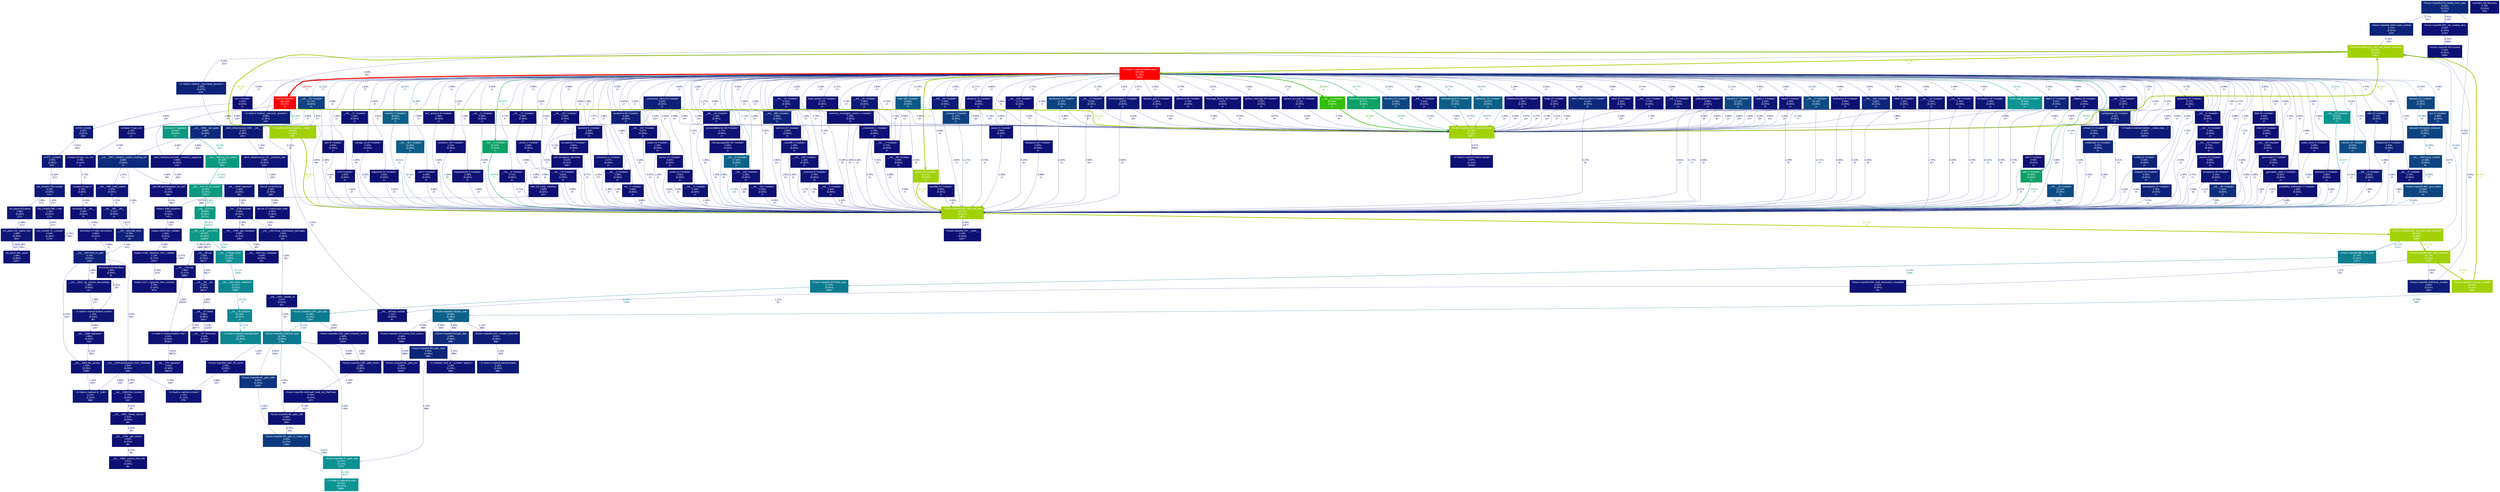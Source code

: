 digraph {
	graph [fontname=Arial, nodesep=0.125, ranksep=0.25];
	node [fontcolor=white, fontname=Arial, height=0, shape=box, style=filled, width=0];
	edge [fontname=Arial];
	1 [color="#0d287b", fontcolor="#ffffff", fontsize="10.00", label="<frozen importlib:576:module_from_spec\n6.22%\n(0.07%)\n1120×", tooltip="<frozen importlib._bootstrap>"];
	1 -> 293 [arrowsize="0.35", color="#0d2379", fontcolor="#0d2379", fontsize="10.00", label="5.17%\n102×", labeldistance="0.50", penwidth="0.50"];
	1 -> 313 [arrowsize="0.35", color="#0d1074", fontcolor="#0d1074", fontsize="10.00", label="0.91%\n1120×", labeldistance="0.50", penwidth="0.50"];
	3 [color="#0c788e", fontcolor="#ffffff", fontsize="10.00", label="<frozen importlib:1356:find_spec\n20.79%\n(0.60%)\n1786×", tooltip="<frozen importlib._bootstrap_external>"];
	3 -> 513 [arrowsize="0.35", color="#0d0f73", fontcolor="#0d0f73", fontsize="10.00", label="0.44%\n6946×", labeldistance="0.50", penwidth="0.50"];
	3 -> 527 [arrowsize="0.35", color="#0d387f", fontcolor="#0d387f", fontsize="10.00", label="9.39%\n1786×", labeldistance="0.50", penwidth="0.50"];
	3 -> 928 [arrowsize="0.35", color="#0d347e", fontcolor="#0d347e", fontsize="10.00", label="8.68%\n1604×", labeldistance="0.50", penwidth="0.50"];
	3 -> 929 [arrowsize="0.35", color="#0d0e73", fontcolor="#0d0e73", fontsize="10.00", label="0.25%\n46×", labeldistance="0.50", penwidth="0.50"];
	3 -> 958 [arrowsize="0.35", color="#0d1174", fontcolor="#0d1174", fontsize="10.00", label="1.04%\n137×", labeldistance="0.50", penwidth="0.50"];
	7 [color="#0d0f73", fontcolor="#ffffff", fontsize="10.00", label="<frozen importlib:147:__enter__\n0.53%\n(0.04%)\n1267×", tooltip="<frozen importlib._bootstrap>"];
	12 [color="#a2d107", fontcolor="#ffffff", fontsize="10.00", label="<frozen importlib:978:_find_and_load\n69.21%\n(0.41%)\n1267×", tooltip="<frozen importlib._bootstrap>"];
	12 -> 7 [arrowsize="0.35", color="#0d0f73", fontcolor="#0d0f73", fontsize="10.00", label="0.53%\n1267×", labeldistance="0.50", penwidth="0.50"];
	12 -> 290 [arrowsize="0.83", color="#a2d107", fontcolor="#a2d107", fontsize="10.00", label="69.21%\n3×", labeldistance="2.77", penwidth="2.77"];
	14 [color="#0d4b84", fontcolor="#ffffff", fontsize="10.00", label="__init__:1:<module>\n13.13%\n(0.00%)\n1×", tooltip="C:\\Users\\28971\\Anaconda3\\envs\\se\\lib\\site-packages\\jieba\\__init__.py"];
	14 -> 12 [arrowsize="0.35", color="#0d4783", fontcolor="#0d4783", fontsize="10.00", label="12.41%\n4×", labeldistance="0.50", penwidth="0.50"];
	14 -> 291 [arrowsize="0.35", color="#0d0f74", fontcolor="#0d0f74", fontsize="10.00", label="0.62%\n6×", labeldistance="0.50", penwidth="0.50"];
	16 [color="#33be09", fontcolor="#ffffff", fontsize="10.00", label="__init__:3:<module>\n55.88%\n(0.00%)\n1×", tooltip="C:\\Users\\28971\\Anaconda3\\envs\\se\\lib\\site-packages\\gensim\\__init__.py"];
	16 -> 291 [arrowsize="0.75", color="#33be09", fontcolor="#33be09", fontsize="10.00", label="55.88%\n1×", labeldistance="2.24", penwidth="2.24"];
	17 [color="#0ba166", fontcolor="#ffffff", fontsize="10.00", label="preprocessing:36:<module>\n34.77%\n(0.00%)\n1×", tooltip="C:\\Users\\28971\\Anaconda3\\envs\\se\\lib\\site-packages\\gensim\\parsing\\preprocessing.py"];
	17 -> 291 [arrowsize="0.59", color="#0ba167", fontcolor="#0ba167", fontsize="10.00", label="34.69%\n2×", labeldistance="1.39", penwidth="1.39"];
	21 [color="#0d267a", fontcolor="#ffffff", fontsize="10.00", label="__init__:106:<module>\n5.82%\n(0.01%)\n1×", tooltip="C:\\Users\\28971\\Anaconda3\\envs\\se\\lib\\site-packages\\numpy\\__init__.py"];
	21 -> 12 [arrowsize="0.35", color="#0d0d73", fontcolor="#0d0d73", fontsize="10.00", label="0.12%\n3×", labeldistance="0.50", penwidth="0.50"];
	21 -> 291 [arrowsize="0.35", color="#0d257a", fontcolor="#0d257a", fontsize="10.00", label="5.66%\n23×", labeldistance="0.50", penwidth="0.50"];
	22 [color="#0d1575", fontcolor="#ffffff", fontsize="10.00", label="__init__:7:<module>\n1.93%\n(0.01%)\n1×", tooltip="C:\\Users\\28971\\Anaconda3\\envs\\se\\lib\\site-packages\\numpy\\core\\__init__.py"];
	22 -> 291 [arrowsize="0.35", color="#0d1475", fontcolor="#0d1475", fontsize="10.00", label="1.84%\n31×", labeldistance="0.50", penwidth="0.50"];
	40 [color="#0d1575", fontcolor="#ffffff", fontsize="10.00", label="__init__:13:<module>\n1.94%\n(0.00%)\n1×", tooltip="C:\\Users\\28971\\Anaconda3\\envs\\se\\lib\\site-packages\\numpy\\lib\\__init__.py"];
	40 -> 12 [arrowsize="0.35", color="#0d1475", fontcolor="#0d1475", fontsize="10.00", label="1.74%\n11×", labeldistance="0.50", penwidth="0.50"];
	40 -> 291 [arrowsize="0.35", color="#0d0e73", fontcolor="#0d0e73", fontsize="10.00", label="0.19%\n22×", labeldistance="0.50", penwidth="0.50"];
	44 [color="#0d1174", fontcolor="#ffffff", fontsize="10.00", label="index_tricks:1:<module>\n0.95%\n(0.00%)\n1×", tooltip="C:\\Users\\28971\\Anaconda3\\envs\\se\\lib\\site-packages\\numpy\\lib\\index_tricks.py"];
	44 -> 12 [arrowsize="0.35", color="#0d1174", fontcolor="#0d1174", fontsize="10.00", label="0.93%\n3×", labeldistance="0.50", penwidth="0.50"];
	45 [color="#0d0f74", fontcolor="#ffffff", fontsize="10.00", label="defmatrix:1:<module>\n0.65%\n(0.00%)\n1×", tooltip="C:\\Users\\28971\\Anaconda3\\envs\\se\\lib\\site-packages\\numpy\\matrixlib\\defmatrix.py"];
	45 -> 12 [arrowsize="0.35", color="#0d0f74", fontcolor="#0d0f74", fontsize="10.00", label="0.64%\n1×", labeldistance="0.50", penwidth="0.50"];
	46 [color="#0d0f73", fontcolor="#ffffff", fontsize="10.00", label="linalg:10:<module>\n0.52%\n(0.00%)\n1×", tooltip="C:\\Users\\28971\\Anaconda3\\envs\\se\\lib\\site-packages\\numpy\\linalg\\linalg.py"];
	46 -> 291 [arrowsize="0.35", color="#0d0e73", fontcolor="#0d0e73", fontsize="10.00", label="0.42%\n6×", labeldistance="0.50", penwidth="0.50"];
	69 [color="#0d1074", fontcolor="#ffffff", fontsize="10.00", label="__init__:124:<module>\n0.74%\n(0.00%)\n1×", tooltip="C:\\Users\\28971\\Anaconda3\\envs\\se\\lib\\site-packages\\numpy\\random\\__init__.py"];
	69 -> 291 [arrowsize="0.35", color="#0d1074", fontcolor="#0d1074", fontsize="10.00", label="0.73%\n11×", labeldistance="0.50", penwidth="0.50"];
	76 [color="#0d1375", fontcolor="#ffffff", fontsize="10.00", label="__init__:58:<module>\n1.40%\n(0.04%)\n1×", tooltip="C:\\Users\\28971\\Anaconda3\\envs\\se\\lib\\site-packages\\scipy\\__init__.py"];
	76 -> 12 [arrowsize="0.35", color="#0d0e73", fontcolor="#0d0e73", fontsize="10.00", label="0.29%\n4×", labeldistance="0.50", penwidth="0.50"];
	76 -> 291 [arrowsize="0.35", color="#0d1174", fontcolor="#0d1174", fontsize="10.00", label="0.92%\n12×", labeldistance="0.50", penwidth="0.50"];
	81 [color="#0d1274", fontcolor="#ffffff", fontsize="10.00", label="__init__:219:<module>\n1.25%\n(0.00%)\n1×", tooltip="C:\\Users\\28971\\Anaconda3\\envs\\se\\lib\\site-packages\\scipy\\sparse\\__init__.py"];
	81 -> 12 [arrowsize="0.35", color="#0d1074", fontcolor="#0d1074", fontsize="10.00", label="0.69%\n10×", labeldistance="0.50", penwidth="0.50"];
	81 -> 291 [arrowsize="0.35", color="#0d0f73", fontcolor="#0d0f73", fontsize="10.00", label="0.55%\n13×", labeldistance="0.50", penwidth="0.50"];
	88 [color="#0c9491", fontcolor="#ffffff", fontsize="10.00", label="__init__:23:<module>\n25.52%\n(0.00%)\n1×", tooltip="C:\\Users\\28971\\Anaconda3\\envs\\se\\lib\\site-packages\\smart_open\\__init__.py"];
	88 -> 12 [arrowsize="0.50", color="#0c9492", fontcolor="#0c9492", fontsize="10.00", label="25.47%\n1×", labeldistance="1.02", penwidth="1.02"];
	89 [color="#0c9492", fontcolor="#ffffff", fontsize="10.00", label="smart_open_lib:16:<module>\n25.44%\n(0.00%)\n1×", tooltip="C:\\Users\\28971\\Anaconda3\\envs\\se\\lib\\site-packages\\smart_open\\smart_open_lib.py"];
	89 -> 12 [arrowsize="0.36", color="#0d4c84", fontcolor="#0d4c84", fontsize="10.00", label="13.22%\n2×", labeldistance="0.53", penwidth="0.53"];
	89 -> 291 [arrowsize="0.35", color="#0d4682", fontcolor="#0d4682", fontsize="10.00", label="12.16%\n7×", labeldistance="0.50", penwidth="0.50"];
	90 [color="#0d4b84", fontcolor="#ffffff", fontsize="10.00", label="session:14:<module>\n13.08%\n(0.00%)\n1×", tooltip="C:\\Users\\28971\\Anaconda3\\envs\\se\\lib\\site-packages\\boto3\\session.py"];
	90 -> 12 [arrowsize="0.36", color="#0d4b84", fontcolor="#0d4b84", fontsize="10.00", label="13.08%\n4×", labeldistance="0.52", penwidth="0.52"];
	93 [color="#0d1976", fontcolor="#ffffff", fontsize="10.00", label="__init__:3:<module>\n2.81%\n(0.00%)\n1×", tooltip="C:\\Users\\28971\\Anaconda3\\envs\\se\\lib\\site-packages\\urllib3\\__init__.py"];
	93 -> 12 [arrowsize="0.35", color="#0d1976", fontcolor="#0d1976", fontsize="10.00", label="2.80%\n3×", labeldistance="0.50", penwidth="0.50"];
	96 [color="#0d2179", fontcolor="#ffffff", fontsize="10.00", label="utils:13:<module>\n4.72%\n(0.00%)\n1×", tooltip="C:\\Users\\28971\\Anaconda3\\envs\\se\\lib\\site-packages\\botocore\\utils.py"];
	96 -> 12 [arrowsize="0.35", color="#0d2078", fontcolor="#0d2078", fontsize="10.00", label="4.48%\n3×", labeldistance="0.50", penwidth="0.50"];
	97 [color="#0d2078", fontcolor="#ffffff", fontsize="10.00", label="httpsession:1:<module>\n4.40%\n(0.00%)\n1×", tooltip="C:\\Users\\28971\\Anaconda3\\envs\\se\\lib\\site-packages\\botocore\\httpsession.py"];
	97 -> 12 [arrowsize="0.35", color="#0d2078", fontcolor="#0d2078", fontsize="10.00", label="4.38%\n3×", labeldistance="0.50", penwidth="0.50"];
	98 [color="#0d1776", fontcolor="#ffffff", fontsize="10.00", label="__init__:6:<module>\n2.54%\n(0.00%)\n1×", tooltip="C:\\Users\\28971\\Anaconda3\\envs\\se\\lib\\site-packages\\OpenSSL\\__init__.py"];
	98 -> 291 [arrowsize="0.35", color="#0d1776", fontcolor="#0d1776", fontsize="10.00", label="2.51%\n2×", labeldistance="0.50", penwidth="0.50"];
	99 [color="#0d1475", fontcolor="#ffffff", fontsize="10.00", label="__init__:5:<module>\n1.74%\n(0.00%)\n1×", tooltip="C:\\Users\\28971\\Anaconda3\\envs\\se\\lib\\site-packages\\cryptography\\x509\\__init__.py"];
	99 -> 12 [arrowsize="0.35", color="#0d1475", fontcolor="#0d1475", fontsize="10.00", label="1.68%\n1×", labeldistance="0.50", penwidth="0.50"];
	103 [color="#0d2179", fontcolor="#ffffff", fontsize="10.00", label="_continuous_distns:6:<module>\n4.63%\n(0.02%)\n1×", tooltip="C:\\Users\\28971\\Anaconda3\\envs\\se\\lib\\site-packages\\scipy\\stats\\_continuous_distns.py"];
	103 -> 291 [arrowsize="0.35", color="#0d1274", fontcolor="#0d1274", fontsize="10.00", label="1.29%\n13×", labeldistance="0.50", penwidth="0.50"];
	103 -> 2573 [arrowsize="0.35", color="#0d1a77", fontcolor="#0d1a77", fontsize="10.00", label="3.13%\n101×", labeldistance="0.50", penwidth="0.50"];
	106 [color="#0d1375", fontcolor="#ffffff", fontsize="10.00", label="backend:5:<module>\n1.39%\n(0.00%)\n1×", tooltip="C:\\Users\\28971\\Anaconda3\\envs\\se\\lib\\site-packages\\cryptography\\hazmat\\backends\\openssl\\backend.py"];
	106 -> 12 [arrowsize="0.35", color="#0d1274", fontcolor="#0d1274", fontsize="10.00", label="1.15%\n17×", labeldistance="0.50", penwidth="0.50"];
	106 -> 1069 [arrowsize="0.35", color="#0d0d73", fontcolor="#0d0d73", fontsize="10.00", label="0.12%\n12×", labeldistance="0.50", penwidth="0.50"];
	113 [color="#0d4682", fontcolor="#ffffff", fontsize="10.00", label="doctools:12:<module>\n12.09%\n(0.00%)\n1×", tooltip="C:\\Users\\28971\\Anaconda3\\envs\\se\\lib\\site-packages\\smart_open\\doctools.py"];
	113 -> 291 [arrowsize="0.35", color="#0d4682", fontcolor="#0d4682", fontsize="10.00", label="12.09%\n2×", labeldistance="0.50", penwidth="0.50"];
	114 [color="#0d4582", fontcolor="#ffffff", fontsize="10.00", label="transport:12:<module>\n12.05%\n(0.00%)\n1×", tooltip="C:\\Users\\28971\\Anaconda3\\envs\\se\\lib\\site-packages\\smart_open\\transport.py"];
	114 -> 1166 [arrowsize="0.35", color="#0d4582", fontcolor="#0d4582", fontsize="10.00", label="12.05%\n8×", labeldistance="0.50", penwidth="0.50"];
	116 [color="#0d3a7f", fontcolor="#ffffff", fontsize="10.00", label="gcs:9:<module>\n9.88%\n(0.00%)\n1×", tooltip="C:\\Users\\28971\\Anaconda3\\envs\\se\\lib\\site-packages\\smart_open\\gcs.py"];
	116 -> 12 [arrowsize="0.35", color="#0d3a7f", fontcolor="#0d3a7f", fontsize="10.00", label="9.87%\n3×", labeldistance="0.50", penwidth="0.50"];
	117 [color="#0d1575", fontcolor="#ffffff", fontsize="10.00", label="__init__:14:<module>\n2.02%\n(0.00%)\n1×", tooltip="C:\\Users\\28971\\Anaconda3\\envs\\se\\lib\\site-packages\\grpc\\__init__.py"];
	117 -> 12 [arrowsize="0.35", color="#0d0e73", fontcolor="#0d0e73", fontsize="10.00", label="0.19%\n5×", labeldistance="0.50", penwidth="0.50"];
	117 -> 291 [arrowsize="0.35", color="#0d1475", fontcolor="#0d1475", fontsize="10.00", label="1.74%\n3×", labeldistance="0.50", penwidth="0.50"];
	118 [color="#0d1074", fontcolor="#ffffff", fontsize="10.00", label="base_events:14:<module>\n0.71%\n(0.00%)\n1×", tooltip="C:\\Users\\28971\\Anaconda3\\envs\\se\\lib\\asyncio\\base_events.py"];
	118 -> 12 [arrowsize="0.35", color="#0d0d73", fontcolor="#0d0d73", fontsize="10.00", label="0.16%\n1×", labeldistance="0.50", penwidth="0.50"];
	118 -> 291 [arrowsize="0.35", color="#0d0f73", fontcolor="#0d0f73", fontsize="10.00", label="0.54%\n9×", labeldistance="0.50", penwidth="0.50"];
	137 [color="#0d1976", fontcolor="#ffffff", fontsize="10.00", label="__init__:41:<module>\n2.85%\n(0.00%)\n1×", tooltip="C:\\Users\\28971\\Anaconda3\\envs\\se\\lib\\site-packages\\requests\\__init__.py"];
	137 -> 12 [arrowsize="0.35", color="#0d1575", fontcolor="#0d1575", fontsize="10.00", label="1.91%\n5×", labeldistance="0.50", penwidth="0.50"];
	137 -> 291 [arrowsize="0.35", color="#0d1174", fontcolor="#0d1174", fontsize="10.00", label="0.94%\n13×", labeldistance="0.50", penwidth="0.50"];
	138 [color="#0d0f74", fontcolor="#ffffff", fontsize="10.00", label="utils:9:<module>\n0.59%\n(0.00%)\n1×", tooltip="C:\\Users\\28971\\Anaconda3\\envs\\se\\lib\\site-packages\\requests\\utils.py"];
	138 -> 12 [arrowsize="0.35", color="#0d0f73", fontcolor="#0d0f73", fontsize="10.00", label="0.53%\n3×", labeldistance="0.50", penwidth="0.50"];
	154 [color="#0d1475", fontcolor="#ffffff", fontsize="10.00", label="s3:8:<module>\n1.84%\n(0.00%)\n1×", tooltip="C:\\Users\\28971\\Anaconda3\\envs\\se\\lib\\site-packages\\smart_open\\s3.py"];
	154 -> 12 [arrowsize="0.35", color="#0d1475", fontcolor="#0d1475", fontsize="10.00", label="1.83%\n2×", labeldistance="0.50", penwidth="0.50"];
	155 [color="#0d1375", fontcolor="#ffffff", fontsize="10.00", label="__init__:27:<module>\n1.62%\n(0.00%)\n1×", tooltip="C:\\Users\\28971\\Anaconda3\\envs\\se\\lib\\site-packages\\boto\\__init__.py"];
	155 -> 12 [arrowsize="0.35", color="#0d1375", fontcolor="#0d1375", fontsize="10.00", label="1.46%\n4×", labeldistance="0.50", penwidth="0.50"];
	157 [color="#0d0f74", fontcolor="#ffffff", fontsize="10.00", label="storage_uri:23:<module>\n0.63%\n(0.00%)\n1×", tooltip="C:\\Users\\28971\\Anaconda3\\envs\\se\\lib\\site-packages\\boto\\storage_uri.py"];
	157 -> 12 [arrowsize="0.35", color="#0d0f74", fontcolor="#0d0f74", fontsize="10.00", label="0.63%\n1×", labeldistance="0.50", penwidth="0.50"];
	158 [color="#0d0f73", fontcolor="#ffffff", fontsize="10.00", label="regioninfo:23:<module>\n0.52%\n(0.00%)\n1×", tooltip="C:\\Users\\28971\\Anaconda3\\envs\\se\\lib\\site-packages\\boto\\regioninfo.py"];
	158 -> 12 [arrowsize="0.35", color="#0d0f73", fontcolor="#0d0f73", fontsize="10.00", label="0.51%\n2×", labeldistance="0.50", penwidth="0.50"];
	164 [color="#0c5f88", fontcolor="#ffffff", fontsize="10.00", label="indexedcorpus:8:<module>\n16.71%\n(0.00%)\n1×", tooltip="C:\\Users\\28971\\Anaconda3\\envs\\se\\lib\\site-packages\\gensim\\corpora\\indexedcorpus.py"];
	164 -> 291 [arrowsize="0.41", color="#0c5f88", fontcolor="#0c5f88", fontsize="10.00", label="16.70%\n1×", labeldistance="0.67", penwidth="0.67"];
	165 [color="#0c5f88", fontcolor="#ffffff", fontsize="10.00", label="interfaces:15:<module>\n16.67%\n(0.00%)\n1×", tooltip="C:\\Users\\28971\\Anaconda3\\envs\\se\\lib\\site-packages\\gensim\\interfaces.py"];
	165 -> 291 [arrowsize="0.41", color="#0c5f88", fontcolor="#0c5f88", fontsize="10.00", label="16.67%\n3×", labeldistance="0.67", penwidth="0.67"];
	166 [color="#0c5f88", fontcolor="#ffffff", fontsize="10.00", label="matutils:7:<module>\n16.61%\n(0.00%)\n1×", tooltip="C:\\Users\\28971\\Anaconda3\\envs\\se\\lib\\site-packages\\gensim\\matutils.py"];
	166 -> 12 [arrowsize="0.41", color="#0c5f88", fontcolor="#0c5f88", fontsize="10.00", label="16.61%\n3×", labeldistance="0.66", penwidth="0.66"];
	167 [color="#0c5d88", fontcolor="#ffffff", fontsize="10.00", label="__init__:387:<module>\n16.36%\n(0.00%)\n1×", tooltip="C:\\Users\\28971\\Anaconda3\\envs\\se\\lib\\site-packages\\scipy\\stats\\__init__.py"];
	167 -> 12 [arrowsize="0.40", color="#0c5d88", fontcolor="#0c5d88", fontsize="10.00", label="16.28%\n5×", labeldistance="0.65", penwidth="0.65"];
	168 [color="#0c5987", fontcolor="#ffffff", fontsize="10.00", label="stats:164:<module>\n15.69%\n(0.00%)\n1×", tooltip="C:\\Users\\28971\\Anaconda3\\envs\\se\\lib\\site-packages\\scipy\\stats\\stats.py"];
	168 -> 12 [arrowsize="0.35", color="#0d1e78", fontcolor="#0d1e78", fontsize="10.00", label="4.03%\n3×", labeldistance="0.50", penwidth="0.50"];
	168 -> 291 [arrowsize="0.35", color="#0d4382", fontcolor="#0d4382", fontsize="10.00", label="11.59%\n13×", labeldistance="0.50", penwidth="0.50"];
	169 [color="#0d1b77", fontcolor="#ffffff", fontsize="10.00", label="__init__:94:<module>\n3.34%\n(0.00%)\n1×", tooltip="C:\\Users\\28971\\Anaconda3\\envs\\se\\lib\\site-packages\\scipy\\spatial\\__init__.py"];
	169 -> 12 [arrowsize="0.35", color="#0d1976", fontcolor="#0d1976", fontsize="10.00", label="2.84%\n7×", labeldistance="0.50", penwidth="0.50"];
	169 -> 291 [arrowsize="0.35", color="#0d0f73", fontcolor="#0d0f73", fontsize="10.00", label="0.50%\n9×", labeldistance="0.50", penwidth="0.50"];
	178 [color="#0d1074", fontcolor="#ffffff", fontsize="10.00", label="distance:72:<module>\n0.86%\n(0.00%)\n1×", tooltip="C:\\Users\\28971\\Anaconda3\\envs\\se\\lib\\site-packages\\scipy\\spatial\\distance.py"];
	178 -> 12 [arrowsize="0.35", color="#0d1074", fontcolor="#0d1074", fontsize="10.00", label="0.74%\n1×", labeldistance="0.50", penwidth="0.50"];
	178 -> 291 [arrowsize="0.35", color="#0d0d73", fontcolor="#0d0d73", fontsize="10.00", label="0.10%\n7×", labeldistance="0.50", penwidth="0.50"];
	179 [color="#0d1074", fontcolor="#ffffff", fontsize="10.00", label="__init__:629:<module>\n0.71%\n(0.00%)\n1×", tooltip="C:\\Users\\28971\\Anaconda3\\envs\\se\\lib\\site-packages\\scipy\\special\\__init__.py"];
	179 -> 12 [arrowsize="0.35", color="#0d0e73", fontcolor="#0d0e73", fontsize="10.00", label="0.24%\n6×", labeldistance="0.50", penwidth="0.50"];
	179 -> 291 [arrowsize="0.35", color="#0d0f73", fontcolor="#0d0f73", fontsize="10.00", label="0.46%\n13×", labeldistance="0.50", penwidth="0.50"];
	188 [color="#0d4281", fontcolor="#ffffff", fontsize="10.00", label="distributions:8:<module>\n11.43%\n(0.00%)\n1×", tooltip="C:\\Users\\28971\\Anaconda3\\envs\\se\\lib\\site-packages\\scipy\\stats\\distributions.py"];
	188 -> 12 [arrowsize="0.35", color="#0d287b", fontcolor="#0d287b", fontsize="10.00", label="6.20%\n1×", labeldistance="0.50", penwidth="0.50"];
	188 -> 291 [arrowsize="0.35", color="#0d2379", fontcolor="#0d2379", fontsize="10.00", label="5.22%\n5×", labeldistance="0.50", penwidth="0.50"];
	207 [color="#0d0f73", fontcolor="#ffffff", fontsize="10.00", label="_root:7:<module>\n0.59%\n(0.00%)\n1×", tooltip="C:\\Users\\28971\\Anaconda3\\envs\\se\\lib\\site-packages\\scipy\\optimize\\_root.py"];
	207 -> 12 [arrowsize="0.35", color="#0d0f73", fontcolor="#0d0f73", fontsize="10.00", label="0.49%\n2×", labeldistance="0.50", penwidth="0.50"];
	251 [color="#0d1a77", fontcolor="#ffffff", fontsize="10.00", label="__init__:4:<module>\n3.02%\n(0.00%)\n1×", tooltip="C:\\Users\\28971\\Anaconda3\\envs\\se\\lib\\site-packages\\gensim\\models\\__init__.py"];
	251 -> 12 [arrowsize="0.35", color="#0d1776", fontcolor="#0d1776", fontsize="10.00", label="2.50%\n14×", labeldistance="0.50", penwidth="0.50"];
	251 -> 291 [arrowsize="0.35", color="#0d0f73", fontcolor="#0d0f73", fontsize="10.00", label="0.51%\n20×", labeldistance="0.50", penwidth="0.50"];
	252 [color="#0d1274", fontcolor="#ffffff", fontsize="10.00", label="coherencemodel:27:<module>\n1.30%\n(0.00%)\n1×", tooltip="C:\\Users\\28971\\Anaconda3\\envs\\se\\lib\\site-packages\\gensim\\models\\coherencemodel.py"];
	252 -> 291 [arrowsize="0.35", color="#0d1274", fontcolor="#0d1274", fontsize="10.00", label="1.26%\n5×", labeldistance="0.50", penwidth="0.50"];
	253 [color="#0d1174", fontcolor="#ffffff", fontsize="10.00", label="text_analysis:8:<module>\n1.05%\n(0.00%)\n1×", tooltip="C:\\Users\\28971\\Anaconda3\\envs\\se\\lib\\site-packages\\gensim\\topic_coherence\\text_analysis.py"];
	253 -> 12 [arrowsize="0.35", color="#0d1174", fontcolor="#0d1174", fontsize="10.00", label="1.05%\n1×", labeldistance="0.50", penwidth="0.50"];
	254 [color="#0d1174", fontcolor="#ffffff", fontsize="10.00", label="word2vec:119:<module>\n1.01%\n(0.00%)\n1×", tooltip="C:\\Users\\28971\\Anaconda3\\envs\\se\\lib\\site-packages\\gensim\\models\\word2vec.py"];
	254 -> 12 [arrowsize="0.35", color="#0d1174", fontcolor="#0d1174", fontsize="10.00", label="1.00%\n5×", labeldistance="0.50", penwidth="0.50"];
	284 [color="#a2d107", fontcolor="#ffffff", fontsize="10.00", label="~:0:<built-in method builtins.__import__>\n69.19%\n(0.04%)\n688×", tooltip="~"];
	284 -> 12 [arrowsize="0.83", color="#a2d107", fontcolor="#a2d107", fontsize="10.00", label="69.19%\n2×", labeldistance="2.77", penwidth="2.77"];
	285 [color="#0d2379", fontcolor="#ffffff", fontsize="10.00", label="~:0:<built-in method _imp.create_dynamic>\n5.15%\n(5.07%)\n103×", tooltip="~"];
	285 -> 12 [arrowsize="0.35", color="#0d0d73", fontcolor="#0d0d73", fontsize="10.00", label="0.11%\n2×", labeldistance="0.50", penwidth="0.50"];
	286 [color="#0d1c77", fontcolor="#ffffff", fontsize="10.00", label="~:0:<built-in method _imp.exec_dynamic>\n3.59%\n(1.01%)\n103×", tooltip="~"];
	286 -> 12 [arrowsize="0.35", color="#0d1a77", fontcolor="#0d1a77", fontsize="10.00", label="3.06%\n58×", labeldistance="0.50", penwidth="0.50"];
	287 [color="#a2d107", fontcolor="#ffffff", fontsize="10.00", label="<frozen importlib:211:_call_with_frames_removed\n69.19%\n(0.03%)\n1582×", tooltip="<frozen importlib._bootstrap>"];
	287 -> 284 [arrowsize="0.83", color="#a2d107", fontcolor="#a2d107", fontsize="10.00", label="69.19%\n2×", labeldistance="2.77", penwidth="2.77"];
	287 -> 285 [arrowsize="0.35", color="#0d2379", fontcolor="#0d2379", fontsize="10.00", label="5.15%\n102×", labeldistance="0.50", penwidth="0.50"];
	287 -> 286 [arrowsize="0.35", color="#0d1c77", fontcolor="#0d1c77", fontsize="10.00", label="3.59%\n91×", labeldistance="0.50", penwidth="0.50"];
	287 -> 1238 [arrowsize="0.83", color="#a2d107", fontcolor="#a2d107", fontsize="10.00", label="69.14%\n3×", labeldistance="2.77", penwidth="2.77"];
	290 [color="#a2d107", fontcolor="#ffffff", fontsize="10.00", label="<frozen importlib:948:_find_and_load_unlocked\n69.21%\n(0.16%)\n1266×", tooltip="<frozen importlib._bootstrap>"];
	290 -> 287 [arrowsize="0.36", color="#0d4c84", fontcolor="#0d4c84", fontsize="10.00", label="13.31%\n52×", labeldistance="0.53", penwidth="0.53"];
	290 -> 302 [arrowsize="0.83", color="#a2d107", fontcolor="#a2d107", fontsize="10.00", label="69.17%\n3×", labeldistance="2.77", penwidth="2.77"];
	290 -> 517 [arrowsize="0.47", color="#0c7e8f", fontcolor="#0c7e8f", fontsize="10.00", label="21.77%\n1221×", labeldistance="0.87", penwidth="0.87"];
	291 [color="#a2d107", fontcolor="#ffffff", fontsize="10.00", label="<frozen importlib:1009:_handle_fromlist\n69.19%\n(0.10%)\n3867×", tooltip="<frozen importlib._bootstrap>"];
	291 -> 287 [arrowsize="0.83", color="#a2d107", fontcolor="#a2d107", fontsize="10.00", label="69.19%\n2×", labeldistance="2.77", penwidth="2.77"];
	291 -> 1691 [arrowsize="0.35", color="#0d0e73", fontcolor="#0d0e73", fontsize="10.00", label="0.27%\n6463×", labeldistance="0.50", penwidth="0.50"];
	292 [color="#a2d107", fontcolor="#ffffff", fontsize="10.00", label="<frozen importlib:722:exec_module\n69.16%\n(0.11%)\n998×", tooltip="<frozen importlib._bootstrap_external>"];
	292 -> 287 [arrowsize="0.83", color="#a2d107", fontcolor="#a2d107", fontsize="10.00", label="69.14%\n3×", labeldistance="2.77", penwidth="2.77"];
	292 -> 298 [arrowsize="0.41", color="#0c6189", fontcolor="#0c6189", fontsize="10.00", label="16.98%\n998×", labeldistance="0.68", penwidth="0.68"];
	293 [color="#0d2379", fontcolor="#ffffff", fontsize="10.00", label="<frozen importlib:1040:create_module\n5.17%\n(0.01%)\n103×", tooltip="<frozen importlib._bootstrap_external>"];
	293 -> 287 [arrowsize="0.35", color="#0d2379", fontcolor="#0d2379", fontsize="10.00", label="5.16%\n102×", labeldistance="0.50", penwidth="0.50"];
	294 [color="#0d1c77", fontcolor="#ffffff", fontsize="10.00", label="<frozen importlib:1048:exec_module\n3.60%\n(0.01%)\n103×", tooltip="<frozen importlib._bootstrap_external>"];
	294 -> 287 [arrowsize="0.35", color="#0d1c77", fontcolor="#0d1c77", fontsize="10.00", label="3.59%\n91×", labeldistance="0.50", penwidth="0.50"];
	297 [color="#0d1b77", fontcolor="#ffffff", fontsize="10.00", label="<frozen importlib:523:_compile_bytecode\n3.31%\n(0.08%)\n998×", tooltip="<frozen importlib._bootstrap_external>"];
	297 -> 5631 [arrowsize="0.35", color="#0d1a77", fontcolor="#0d1a77", fontsize="10.00", label="3.16%\n998×", labeldistance="0.50", penwidth="0.50"];
	298 [color="#0c6189", fontcolor="#ffffff", fontsize="10.00", label="<frozen importlib:793:get_code\n16.98%\n(0.39%)\n998×", tooltip="<frozen importlib._bootstrap_external>"];
	298 -> 297 [arrowsize="0.35", color="#0d1b77", fontcolor="#0d1b77", fontsize="10.00", label="3.31%\n998×", labeldistance="0.50", penwidth="0.50"];
	298 -> 519 [arrowsize="0.35", color="#0d0e73", fontcolor="#0d0e73", fontsize="10.00", label="0.25%\n998×", labeldistance="0.50", penwidth="0.50"];
	298 -> 529 [arrowsize="0.35", color="#0d267a", fontcolor="#0d267a", fontsize="10.00", label="5.84%\n998×", labeldistance="0.50", penwidth="0.50"];
	298 -> 941 [arrowsize="0.35", color="#0d2b7c", fontcolor="#0d2b7c", fontsize="10.00", label="6.90%\n998×", labeldistance="0.50", penwidth="0.50"];
	302 [color="#a2d107", fontcolor="#ffffff", fontsize="10.00", label="<frozen importlib:663:_load_unlocked\n69.17%\n(0.18%)\n1145×", tooltip="<frozen importlib._bootstrap>"];
	302 -> 1 [arrowsize="0.35", color="#0d287b", fontcolor="#0d287b", fontsize="10.00", label="6.22%\n1118×", labeldistance="0.50", penwidth="0.50"];
	302 -> 292 [arrowsize="0.83", color="#a2d107", fontcolor="#a2d107", fontsize="10.00", label="69.16%\n3×", labeldistance="2.77", penwidth="2.77"];
	302 -> 294 [arrowsize="0.35", color="#0d1c77", fontcolor="#0d1c77", fontsize="10.00", label="3.60%\n91×", labeldistance="0.50", penwidth="0.50"];
	302 -> 516 [arrowsize="0.35", color="#0d1274", fontcolor="#0d1274", fontsize="10.00", label="1.21%\n23×", labeldistance="0.50", penwidth="0.50"];
	311 [color="#0c7a8e", fontcolor="#ffffff", fontsize="10.00", label="<frozen importlib:1240:_get_spec\n21.08%\n(0.15%)\n1209×", tooltip="<frozen importlib._bootstrap_external>"];
	311 -> 3 [arrowsize="0.44", color="#0c6e8c", fontcolor="#0c6e8c", fontsize="10.00", label="19.24%\n1730×", labeldistance="0.77", penwidth="0.77"];
	311 -> 951 [arrowsize="0.35", color="#0d1475", fontcolor="#0d1475", fontsize="10.00", label="1.64%\n1878×", labeldistance="0.50", penwidth="0.50"];
	312 [color="#0d0f73", fontcolor="#ffffff", fontsize="10.00", label="<frozen importlib:403:cached\n0.55%\n(0.05%)\n2099×", tooltip="<frozen importlib._bootstrap>"];
	313 [color="#0d1074", fontcolor="#ffffff", fontsize="10.00", label="<frozen importlib:504:_init_module_attrs\n0.91%\n(0.16%)\n1120×", tooltip="<frozen importlib._bootstrap>"];
	313 -> 312 [arrowsize="0.35", color="#0d0f73", fontcolor="#0d0f73", fontsize="10.00", label="0.55%\n2099×", labeldistance="0.50", penwidth="0.50"];
	320 [color="#0d1274", fontcolor="#ffffff", fontsize="10.00", label="requirements:4:<module>\n1.29%\n(0.00%)\n1×", tooltip="C:\\Users\\28971\\Anaconda3\\envs\\se\\lib\\site-packages\\pkg_resources\\_vendor\\packaging\\requirements.py"];
	320 -> 12 [arrowsize="0.35", color="#0d1074", fontcolor="#0d1074", fontsize="10.00", label="0.90%\n3×", labeldistance="0.50", penwidth="0.50"];
	322 [color="#0d0f73", fontcolor="#ffffff", fontsize="10.00", label="__init__:1:<module>\n0.59%\n(0.00%)\n1×", tooltip="C:\\Users\\28971\\Anaconda3\\envs\\se\\lib\\site-packages\\jieba\\finalseg\\__init__.py"];
	322 -> 12 [arrowsize="0.35", color="#0d0f73", fontcolor="#0d0f73", fontsize="10.00", label="0.54%\n4×", labeldistance="0.50", penwidth="0.50"];
	323 [color="#0ba165", fontcolor="#ffffff", fontsize="10.00", label="__init__:1:<module>\n34.97%\n(0.00%)\n1×", tooltip="C:\\Users\\28971\\Anaconda3\\envs\\se\\lib\\site-packages\\gensim\\parsing\\__init__.py"];
	323 -> 12 [arrowsize="0.59", color="#0ba165", fontcolor="#0ba165", fontsize="10.00", label="34.97%\n2×", labeldistance="1.40", penwidth="1.40"];
	327 [color="#0d1074", fontcolor="#ffffff", fontsize="10.00", label="__init__:3:<module>\n0.71%\n(0.00%)\n1×", tooltip="C:\\Users\\28971\\Anaconda3\\envs\\se\\lib\\site-packages\\numpy\\matrixlib\\__init__.py"];
	327 -> 12 [arrowsize="0.35", color="#0d1074", fontcolor="#0d1074", fontsize="10.00", label="0.71%\n1×", labeldistance="0.50", penwidth="0.50"];
	328 [color="#0d0f74", fontcolor="#ffffff", fontsize="10.00", label="__init__:71:<module>\n0.59%\n(0.00%)\n1×", tooltip="C:\\Users\\28971\\Anaconda3\\envs\\se\\lib\\site-packages\\numpy\\linalg\\__init__.py"];
	328 -> 12 [arrowsize="0.35", color="#0d0f74", fontcolor="#0d0f74", fontsize="10.00", label="0.59%\n1×", labeldistance="0.50", penwidth="0.50"];
	331 [color="#0d1074", fontcolor="#ffffff", fontsize="10.00", label="_pickle:1:<module>\n0.69%\n(0.00%)\n1×", tooltip="C:\\Users\\28971\\Anaconda3\\envs\\se\\lib\\site-packages\\numpy\\random\\_pickle.py"];
	331 -> 12 [arrowsize="0.35", color="#0d1074", fontcolor="#0d1074", fontsize="10.00", label="0.69%\n5×", labeldistance="0.50", penwidth="0.50"];
	333 [color="#0d1074", fontcolor="#ffffff", fontsize="10.00", label="__init__:72:<module>\n0.81%\n(0.00%)\n1×", tooltip="C:\\Users\\28971\\Anaconda3\\envs\\se\\lib\\site-packages\\scipy\\fft\\__init__.py"];
	333 -> 12 [arrowsize="0.35", color="#0d1074", fontcolor="#0d1074", fontsize="10.00", label="0.80%\n4×", labeldistance="0.50", penwidth="0.50"];
	350 [color="#0d0f73", fontcolor="#ffffff", fontsize="10.00", label="__init__:151:<module>\n0.50%\n(0.00%)\n1×", tooltip="C:\\Users\\28971\\Anaconda3\\envs\\se\\lib\\site-packages\\scipy\\sparse\\csgraph\\__init__.py"];
	350 -> 12 [arrowsize="0.35", color="#0d0f73", fontcolor="#0d0f73", fontsize="10.00", label="0.50%\n7×", labeldistance="0.50", penwidth="0.50"];
	357 [color="#0d1876", fontcolor="#ffffff", fontsize="10.00", label="connectionpool:1:<module>\n2.67%\n(0.00%)\n1×", tooltip="C:\\Users\\28971\\Anaconda3\\envs\\se\\lib\\site-packages\\urllib3\\connectionpool.py"];
	357 -> 12 [arrowsize="0.35", color="#0d1876", fontcolor="#0d1876", fontsize="10.00", label="2.56%\n5×", labeldistance="0.50", penwidth="0.50"];
	357 -> 291 [arrowsize="0.35", color="#0d0d73", fontcolor="#0d0d73", fontsize="10.00", label="0.11%\n16×", labeldistance="0.50", penwidth="0.50"];
	358 [color="#0d1074", fontcolor="#ffffff", fontsize="10.00", label="exceptions:1:<module>\n0.80%\n(0.00%)\n1×", tooltip="C:\\Users\\28971\\Anaconda3\\envs\\se\\lib\\site-packages\\urllib3\\exceptions.py"];
	358 -> 12 [arrowsize="0.35", color="#0d1074", fontcolor="#0d1074", fontsize="10.00", label="0.77%\n1×", labeldistance="0.50", penwidth="0.50"];
	359 [color="#0d1375", fontcolor="#ffffff", fontsize="10.00", label="connection:1:<module>\n1.47%\n(0.00%)\n1×", tooltip="C:\\Users\\28971\\Anaconda3\\envs\\se\\lib\\site-packages\\urllib3\\connection.py"];
	359 -> 12 [arrowsize="0.35", color="#0d1375", fontcolor="#0d1375", fontsize="10.00", label="1.45%\n2×", labeldistance="0.50", penwidth="0.50"];
	360 [color="#0d1274", fontcolor="#ffffff", fontsize="10.00", label="__init__:1:<module>\n1.36%\n(0.00%)\n1×", tooltip="C:\\Users\\28971\\Anaconda3\\envs\\se\\lib\\site-packages\\urllib3\\util\\__init__.py"];
	360 -> 12 [arrowsize="0.35", color="#0d1274", fontcolor="#0d1274", fontsize="10.00", label="1.36%\n6×", labeldistance="0.50", penwidth="0.50"];
	366 [color="#0d1074", fontcolor="#ffffff", fontsize="10.00", label="ssl_:1:<module>\n0.68%\n(0.00%)\n1×", tooltip="C:\\Users\\28971\\Anaconda3\\envs\\se\\lib\\site-packages\\urllib3\\util\\ssl_.py"];
	366 -> 12 [arrowsize="0.35", color="#0d1074", fontcolor="#0d1074", fontsize="10.00", label="0.68%\n1×", labeldistance="0.50", penwidth="0.50"];
	367 [color="#0d0f74", fontcolor="#ffffff", fontsize="10.00", label="url:1:<module>\n0.64%\n(0.00%)\n1×", tooltip="C:\\Users\\28971\\Anaconda3\\envs\\se\\lib\\site-packages\\urllib3\\util\\url.py"];
	367 -> 1247 [arrowsize="0.35", color="#0d0f74", fontcolor="#0d0f74", fontsize="10.00", label="0.63%\n10×", labeldistance="0.50", penwidth="0.50"];
	382 [color="#0d1f78", fontcolor="#ffffff", fontsize="10.00", label="pyopenssl:43:<module>\n4.20%\n(0.00%)\n1×", tooltip="C:\\Users\\28971\\Anaconda3\\envs\\se\\lib\\site-packages\\urllib3\\contrib\\pyopenssl.py"];
	382 -> 12 [arrowsize="0.35", color="#0d1f78", fontcolor="#0d1f78", fontsize="10.00", label="4.18%\n3×", labeldistance="0.50", penwidth="0.50"];
	385 [color="#0d1074", fontcolor="#ffffff", fontsize="10.00", label="__init__:164:<module>\n0.67%\n(0.00%)\n1×", tooltip="C:\\Users\\28971\\Anaconda3\\envs\\se\\lib\\site-packages\\scipy\\interpolate\\__init__.py"];
	385 -> 12 [arrowsize="0.35", color="#0d0f74", fontcolor="#0d0f74", fontsize="10.00", label="0.67%\n5×", labeldistance="0.50", penwidth="0.50"];
	388 [color="#0d1274", fontcolor="#ffffff", fontsize="10.00", label="waiter:13:<module>\n1.20%\n(0.00%)\n1×", tooltip="C:\\Users\\28971\\Anaconda3\\envs\\se\\lib\\site-packages\\botocore\\waiter.py"];
	388 -> 12 [arrowsize="0.35", color="#0d1274", fontcolor="#0d1274", fontsize="10.00", label="1.20%\n2×", labeldistance="0.50", penwidth="0.50"];
	389 [color="#0d0f74", fontcolor="#ffffff", fontsize="10.00", label="factory:14:<module>\n0.64%\n(0.00%)\n1×", tooltip="C:\\Users\\28971\\Anaconda3\\envs\\se\\lib\\site-packages\\boto3\\resources\\factory.py"];
	389 -> 12 [arrowsize="0.35", color="#0d0f74", fontcolor="#0d0f74", fontsize="10.00", label="0.64%\n3×", labeldistance="0.50", penwidth="0.50"];
	390 [color="#0d0f73", fontcolor="#ffffff", fontsize="10.00", label="action:14:<module>\n0.55%\n(0.00%)\n1×", tooltip="C:\\Users\\28971\\Anaconda3\\envs\\se\\lib\\site-packages\\boto3\\resources\\action.py"];
	390 -> 12 [arrowsize="0.35", color="#0d0f73", fontcolor="#0d0f73", fontsize="10.00", label="0.54%\n4×", labeldistance="0.50", penwidth="0.50"];
	394 [color="#0d1274", fontcolor="#ffffff", fontsize="10.00", label="__init__:1:<module>\n1.24%\n(0.00%)\n1×", tooltip="C:\\Users\\28971\\Anaconda3\\envs\\se\\lib\\asyncio\\__init__.py"];
	394 -> 12 [arrowsize="0.35", color="#0d1274", fontcolor="#0d1274", fontsize="10.00", label="1.24%\n7×", labeldistance="0.50", penwidth="0.50"];
	395 [color="#0d1274", fontcolor="#ffffff", fontsize="10.00", label="__init__:19:<module>\n1.28%\n(0.00%)\n1×", tooltip="C:\\Users\\28971\\Anaconda3\\envs\\se\\lib\\site-packages\\chardet\\__init__.py"];
	395 -> 12 [arrowsize="0.35", color="#0d1274", fontcolor="#0d1274", fontsize="10.00", label="1.28%\n3×", labeldistance="0.50", penwidth="0.50"];
	396 [color="#0d1274", fontcolor="#ffffff", fontsize="10.00", label="universaldetector:36:<module>\n1.17%\n(0.00%)\n1×", tooltip="C:\\Users\\28971\\Anaconda3\\envs\\se\\lib\\site-packages\\chardet\\universaldetector.py"];
	396 -> 12 [arrowsize="0.35", color="#0d1274", fontcolor="#0d1274", fontsize="10.00", label="1.15%\n5×", labeldistance="0.50", penwidth="0.50"];
	403 [color="#0d0f73", fontcolor="#ffffff", fontsize="10.00", label="mbcsgroupprober:30:<module>\n0.56%\n(0.00%)\n1×", tooltip="C:\\Users\\28971\\Anaconda3\\envs\\se\\lib\\site-packages\\chardet\\mbcsgroupprober.py"];
	403 -> 12 [arrowsize="0.35", color="#0d0f73", fontcolor="#0d0f73", fontsize="10.00", label="0.56%\n8×", labeldistance="0.50", penwidth="0.50"];
	438 [color="#0c6389", fontcolor="#ffffff", fontsize="10.00", label="__init__:3:<module>\n17.32%\n(0.00%)\n1×", tooltip="C:\\Users\\28971\\Anaconda3\\envs\\se\\lib\\site-packages\\gensim\\corpora\\__init__.py"];
	438 -> 12 [arrowsize="0.42", color="#0c6389", fontcolor="#0c6389", fontsize="10.00", label="17.32%\n10×", labeldistance="0.69", penwidth="0.69"];
	439 [color="#0d1274", fontcolor="#ffffff", fontsize="10.00", label="__init__:192:<module>\n1.29%\n(0.00%)\n1×", tooltip="C:\\Users\\28971\\Anaconda3\\envs\\se\\lib\\site-packages\\scipy\\linalg\\__init__.py"];
	439 -> 12 [arrowsize="0.35", color="#0d1274", fontcolor="#0d1274", fontsize="10.00", label="1.28%\n15×", labeldistance="0.50", penwidth="0.50"];
	456 [color="#0d0f73", fontcolor="#ffffff", fontsize="10.00", label="__init__:119:<module>\n0.55%\n(0.00%)\n1×", tooltip="C:\\Users\\28971\\Anaconda3\\envs\\se\\lib\\site-packages\\scipy\\ndimage\\__init__.py"];
	456 -> 12 [arrowsize="0.35", color="#0d0f73", fontcolor="#0d0f73", fontsize="10.00", label="0.55%\n4×", labeldistance="0.50", penwidth="0.50"];
	462 [color="#0d287b", fontcolor="#ffffff", fontsize="10.00", label="_distn_infrastructure:5:<module>\n6.16%\n(0.00%)\n1×", tooltip="C:\\Users\\28971\\Anaconda3\\envs\\se\\lib\\site-packages\\scipy\\stats\\_distn_infrastructure.py"];
	462 -> 12 [arrowsize="0.35", color="#0d0d73", fontcolor="#0d0d73", fontsize="10.00", label="0.17%\n3×", labeldistance="0.50", penwidth="0.50"];
	462 -> 291 [arrowsize="0.35", color="#0d277a", fontcolor="#0d277a", fontsize="10.00", label="5.97%\n12×", labeldistance="0.50", penwidth="0.50"];
	463 [color="#0d2279", fontcolor="#ffffff", fontsize="10.00", label="__init__:385:<module>\n4.95%\n(0.00%)\n1×", tooltip="C:\\Users\\28971\\Anaconda3\\envs\\se\\lib\\site-packages\\scipy\\optimize\\__init__.py"];
	463 -> 12 [arrowsize="0.35", color="#0d2279", fontcolor="#0d2279", fontsize="10.00", label="4.95%\n11×", labeldistance="0.50", penwidth="0.50"];
	464 [color="#0d1375", fontcolor="#ffffff", fontsize="10.00", label="optimize:20:<module>\n1.50%\n(0.00%)\n1×", tooltip="C:\\Users\\28971\\Anaconda3\\envs\\se\\lib\\site-packages\\scipy\\optimize\\optimize.py"];
	464 -> 12 [arrowsize="0.35", color="#0d1375", fontcolor="#0d1375", fontsize="10.00", label="1.50%\n3×", labeldistance="0.50", penwidth="0.50"];
	465 [color="#0d1274", fontcolor="#ffffff", fontsize="10.00", label="_numdiff:1:<module>\n1.29%\n(0.00%)\n1×", tooltip="C:\\Users\\28971\\Anaconda3\\envs\\se\\lib\\site-packages\\scipy\\optimize\\_numdiff.py"];
	465 -> 12 [arrowsize="0.35", color="#0d1274", fontcolor="#0d1274", fontsize="10.00", label="1.29%\n2×", labeldistance="0.50", penwidth="0.50"];
	466 [color="#0d1274", fontcolor="#ffffff", fontsize="10.00", label="__init__:109:<module>\n1.18%\n(0.00%)\n1×", tooltip="C:\\Users\\28971\\Anaconda3\\envs\\se\\lib\\site-packages\\scipy\\sparse\\linalg\\__init__.py"];
	466 -> 12 [arrowsize="0.35", color="#0d1274", fontcolor="#0d1274", fontsize="10.00", label="1.17%\n6×", labeldistance="0.50", penwidth="0.50"];
	475 [color="#0d1475", fontcolor="#ffffff", fontsize="10.00", label="_minimize:8:<module>\n1.79%\n(0.00%)\n1×", tooltip="C:\\Users\\28971\\Anaconda3\\envs\\se\\lib\\site-packages\\scipy\\optimize\\_minimize.py"];
	475 -> 12 [arrowsize="0.35", color="#0d1475", fontcolor="#0d1475", fontsize="10.00", label="1.79%\n9×", labeldistance="0.50", penwidth="0.50"];
	482 [color="#0d1174", fontcolor="#ffffff", fontsize="10.00", label="__init__:1:<module>\n1.10%\n(0.00%)\n1×", tooltip="C:\\Users\\28971\\Anaconda3\\envs\\se\\lib\\site-packages\\scipy\\optimize\\_trustregion_constr\\__init__.py"];
	482 -> 12 [arrowsize="0.35", color="#0d1174", fontcolor="#0d1174", fontsize="10.00", label="1.10%\n1×", labeldistance="0.50", penwidth="0.50"];
	483 [color="#0d1174", fontcolor="#ffffff", fontsize="10.00", label="minimize_trustregion_constr:1:<module>\n1.05%\n(0.00%)\n1×", tooltip="C:\\Users\\28971\\Anaconda3\\envs\\se\\lib\\site-packages\\scipy\\optimize\\_trustregion_constr\\minimize_trustregion_constr.py"];
	483 -> 12 [arrowsize="0.35", color="#0d1174", fontcolor="#0d1174", fontsize="10.00", label="1.04%\n5×", labeldistance="0.50", penwidth="0.50"];
	484 [color="#0d1074", fontcolor="#ffffff", fontsize="10.00", label="_constraints:1:<module>\n0.76%\n(0.00%)\n1×", tooltip="C:\\Users\\28971\\Anaconda3\\envs\\se\\lib\\site-packages\\scipy\\optimize\\_constraints.py"];
	484 -> 12 [arrowsize="0.35", color="#0d1074", fontcolor="#0d1074", fontsize="10.00", label="0.76%\n1×", labeldistance="0.50", penwidth="0.50"];
	485 [color="#0d1074", fontcolor="#ffffff", fontsize="10.00", label="__init__:7:<module>\n0.72%\n(0.00%)\n1×", tooltip="C:\\Users\\28971\\Anaconda3\\envs\\se\\lib\\site-packages\\numpy\\testing\\__init__.py"];
	485 -> 12 [arrowsize="0.35", color="#0d1074", fontcolor="#0d1074", fontsize="10.00", label="0.69%\n3×", labeldistance="0.50", penwidth="0.50"];
	499 [color="#0d1174", fontcolor="#ffffff", fontsize="10.00", label="__init__:89:<module>\n0.93%\n(0.00%)\n1×", tooltip="C:\\Users\\28971\\Anaconda3\\envs\\se\\lib\\site-packages\\scipy\\integrate\\__init__.py"];
	499 -> 12 [arrowsize="0.35", color="#0d1174", fontcolor="#0d1174", fontsize="10.00", label="0.93%\n7×", labeldistance="0.50", penwidth="0.50"];
	513 [color="#0d0f74", fontcolor="#ffffff", fontsize="10.00", label="<frozen importlib:56:_path_join\n0.60%\n(0.25%)\n8944×", tooltip="<frozen importlib._bootstrap_external>"];
	516 [color="#0d1274", fontcolor="#ffffff", fontsize="10.00", label="<frozen importlib:634:_load_backward_compatible\n1.21%\n(0.00%)\n25×", tooltip="<frozen importlib._bootstrap>"];
	516 -> 1923 [arrowsize="0.35", color="#0d1274", fontcolor="#0d1274", fontsize="10.00", label="1.21%\n6×", labeldistance="0.50", penwidth="0.50"];
	517 [color="#0c7e8f", fontcolor="#ffffff", fontsize="10.00", label="<frozen importlib:882:_find_spec\n21.77%\n(0.31%)\n1227×", tooltip="<frozen importlib._bootstrap>"];
	517 -> 952 [arrowsize="0.46", color="#0c7a8e", fontcolor="#0c7a8e", fontsize="10.00", label="21.04%\n1208×", labeldistance="0.84", penwidth="0.84"];
	519 [color="#0d0f74", fontcolor="#ffffff", fontsize="10.00", label="<frozen importlib:271:cache_from_source\n0.66%\n(0.23%)\n1996×", tooltip="<frozen importlib._bootstrap_external>"];
	519 -> 513 [arrowsize="0.35", color="#0d0d73", fontcolor="#0d0d73", fontsize="10.00", label="0.16%\n1996×", labeldistance="0.50", penwidth="0.50"];
	527 [color="#0c9193", fontcolor="#ffffff", fontsize="10.00", label="<frozen importlib:74:_path_stat\n24.70%\n(0.12%)\n4572×", tooltip="<frozen importlib._bootstrap_external>"];
	527 -> 5497 [arrowsize="0.50", color="#0c9193", fontcolor="#0c9193", fontsize="10.00", label="24.58%\n4572×", labeldistance="0.98", penwidth="0.98"];
	528 [color="#0d397f", fontcolor="#ffffff", fontsize="10.00", label="<frozen importlib:84:_path_is_mode_type\n9.62%\n(0.10%)\n1788×", tooltip="<frozen importlib._bootstrap_external>"];
	528 -> 527 [arrowsize="0.35", color="#0d387f", fontcolor="#0d387f", fontsize="10.00", label="9.52%\n1788×", labeldistance="0.50", penwidth="0.50"];
	529 [color="#0d267a", fontcolor="#ffffff", fontsize="10.00", label="<frozen importlib:951:path_stats\n5.84%\n(0.05%)\n998×", tooltip="<frozen importlib._bootstrap_external>"];
	529 -> 527 [arrowsize="0.35", color="#0d267a", fontcolor="#0d267a", fontsize="10.00", label="5.79%\n998×", labeldistance="0.50", penwidth="0.50"];
	531 [color="#0d4582", fontcolor="#ffffff", fontsize="10.00", label="<frozen importlib:994:_gcd_import\n12.05%\n(0.00%)\n8×", tooltip="<frozen importlib._bootstrap>"];
	531 -> 12 [arrowsize="0.35", color="#0d4582", fontcolor="#0d4582", fontsize="10.00", label="12.04%\n7×", labeldistance="0.50", penwidth="0.50"];
	532 [color="#ff0000", fontcolor="#ffffff", fontsize="10.00", label="main:9:<module>\n100.00%\n(0.01%)\n1×", tooltip="main.py"];
	532 -> 291 [arrowsize="0.83", color="#a2d107", fontcolor="#a2d107", fontsize="10.00", label="69.19%\n1×", labeldistance="2.77", penwidth="2.77"];
	532 -> 1410 [arrowsize="0.54", color="#0c9980", fontcolor="#0c9980", fontsize="10.00", label="29.44%\n1×", labeldistance="1.18", penwidth="1.18"];
	532 -> 1413 [arrowsize="0.35", color="#0d1274", fontcolor="#0d1274", fontsize="10.00", label="1.30%\n1×", labeldistance="0.50", penwidth="0.50"];
	533 [color="#a2d107", fontcolor="#ffffff", fontsize="10.00", label="process:9:<module>\n69.14%\n(0.00%)\n1×", tooltip="D:\\backup\\Program\\SE\\2020SE-K\\181800331\\01\\release\\dcheck\\process.py"];
	533 -> 12 [arrowsize="0.83", color="#a2d107", fontcolor="#a2d107", fontsize="10.00", label="69.14%\n2×", labeldistance="2.77", penwidth="2.77"];
	534 [color="#0d0f74", fontcolor="#ffffff", fontsize="10.00", label="tempfile:24:<module>\n0.63%\n(0.00%)\n1×", tooltip="C:\\Users\\28971\\Anaconda3\\envs\\se\\lib\\tempfile.py"];
	534 -> 12 [arrowsize="0.35", color="#0d0f74", fontcolor="#0d0f74", fontsize="10.00", label="0.63%\n2×", labeldistance="0.50", penwidth="0.50"];
	548 [color="#0d4181", fontcolor="#ffffff", fontsize="10.00", label="_compat:2:<module>\n11.27%\n(0.00%)\n1×", tooltip="C:\\Users\\28971\\Anaconda3\\envs\\se\\lib\\site-packages\\jieba\\_compat.py"];
	548 -> 12 [arrowsize="0.35", color="#0d4181", fontcolor="#0d4181", fontsize="10.00", label="11.27%\n1×", labeldistance="0.50", penwidth="0.50"];
	550 [color="#0d4181", fontcolor="#ffffff", fontsize="10.00", label="__init__:16:<module>\n11.21%\n(0.00%)\n1×", tooltip="C:\\Users\\28971\\Anaconda3\\envs\\se\\lib\\site-packages\\pkg_resources\\__init__.py"];
	550 -> 12 [arrowsize="0.35", color="#0d1575", fontcolor="#0d1575", fontsize="10.00", label="1.94%\n7×", labeldistance="0.50", penwidth="0.50"];
	550 -> 284 [arrowsize="0.35", color="#0d1475", fontcolor="#0d1475", fontsize="10.00", label="1.82%\n4×", labeldistance="0.50", penwidth="0.50"];
	550 -> 291 [arrowsize="0.35", color="#0d0f73", fontcolor="#0d0f73", fontsize="10.00", label="0.46%\n10×", labeldistance="0.50", penwidth="0.50"];
	550 -> 1700 [arrowsize="0.35", color="#0d2b7c", fontcolor="#0d2b7c", fontsize="10.00", label="6.86%\n2×", labeldistance="0.50", penwidth="0.50"];
	559 [color="#0d1174", fontcolor="#ffffff", fontsize="10.00", label="parser:5:<module>\n0.96%\n(0.00%)\n1×", tooltip="C:\\Users\\28971\\Anaconda3\\envs\\se\\lib\\email\\parser.py"];
	559 -> 12 [arrowsize="0.35", color="#0d1174", fontcolor="#0d1174", fontsize="10.00", label="0.95%\n1×", labeldistance="0.50", penwidth="0.50"];
	560 [color="#0d1174", fontcolor="#ffffff", fontsize="10.00", label="feedparser:20:<module>\n0.93%\n(0.00%)\n1×", tooltip="C:\\Users\\28971\\Anaconda3\\envs\\se\\lib\\email\\feedparser.py"];
	560 -> 12 [arrowsize="0.35", color="#0d1074", fontcolor="#0d1074", fontsize="10.00", label="0.88%\n1×", labeldistance="0.50", penwidth="0.50"];
	561 [color="#0d1074", fontcolor="#ffffff", fontsize="10.00", label="_policybase:4:<module>\n0.86%\n(0.00%)\n1×", tooltip="C:\\Users\\28971\\Anaconda3\\envs\\se\\lib\\email\\_policybase.py"];
	561 -> 12 [arrowsize="0.35", color="#0d0f74", fontcolor="#0d0f74", fontsize="10.00", label="0.61%\n1×", labeldistance="0.50", penwidth="0.50"];
	561 -> 291 [arrowsize="0.35", color="#0d0e73", fontcolor="#0d0e73", fontsize="10.00", label="0.24%\n3×", labeldistance="0.50", penwidth="0.50"];
	566 [color="#0d0f73", fontcolor="#ffffff", fontsize="10.00", label="utils:5:<module>\n0.58%\n(0.00%)\n1×", tooltip="C:\\Users\\28971\\Anaconda3\\envs\\se\\lib\\email\\utils.py"];
	566 -> 12 [arrowsize="0.35", color="#0d0f73", fontcolor="#0d0f73", fontsize="10.00", label="0.57%\n3×", labeldistance="0.50", penwidth="0.50"];
	574 [color="#0d1074", fontcolor="#ffffff", fontsize="10.00", label="pyparsing:75:<module>\n0.72%\n(0.00%)\n1×", tooltip="C:\\Users\\28971\\Anaconda3\\envs\\se\\lib\\site-packages\\pkg_resources\\_vendor\\pyparsing.py"];
	574 -> 12 [arrowsize="0.35", color="#0d0d73", fontcolor="#0d0d73", fontsize="10.00", label="0.11%\n2×", labeldistance="0.50", penwidth="0.50"];
	574 -> 1065 [arrowsize="0.35", color="#0d0e73", fontcolor="#0d0e73", fontsize="10.00", label="0.29%\n53×", labeldistance="0.50", penwidth="0.50"];
	579 [color="#0ba067", fontcolor="#ffffff", fontsize="10.00", label="utils:7:<module>\n34.65%\n(0.00%)\n1×", tooltip="C:\\Users\\28971\\Anaconda3\\envs\\se\\lib\\site-packages\\gensim\\utils.py"];
	579 -> 12 [arrowsize="0.59", color="#0ba067", fontcolor="#0ba067", fontsize="10.00", label="34.62%\n7×", labeldistance="1.38", penwidth="1.38"];
	590 [color="#0d4b84", fontcolor="#ffffff", fontsize="10.00", label="__init__:14:<module>\n13.14%\n(0.00%)\n1×", tooltip="C:\\Users\\28971\\Anaconda3\\envs\\se\\lib\\site-packages\\boto3\\__init__.py"];
	590 -> 12 [arrowsize="0.36", color="#0d4b84", fontcolor="#0d4b84", fontsize="10.00", label="13.13%\n1×", labeldistance="0.53", penwidth="0.53"];
	591 [color="#0d4682", fontcolor="#ffffff", fontsize="10.00", label="session:17:<module>\n12.12%\n(0.00%)\n1×", tooltip="C:\\Users\\28971\\Anaconda3\\envs\\se\\lib\\site-packages\\botocore\\session.py"];
	591 -> 12 [arrowsize="0.35", color="#0d4482", fontcolor="#0d4482", fontsize="10.00", label="11.78%\n7×", labeldistance="0.50", penwidth="0.50"];
	591 -> 291 [arrowsize="0.35", color="#0d0e73", fontcolor="#0d0e73", fontsize="10.00", label="0.33%\n22×", labeldistance="0.50", penwidth="0.50"];
	592 [color="#0d1f78", fontcolor="#ffffff", fontsize="10.00", label="configloader:14:<module>\n4.32%\n(0.00%)\n1×", tooltip="C:\\Users\\28971\\Anaconda3\\envs\\se\\lib\\site-packages\\botocore\\configloader.py"];
	592 -> 12 [arrowsize="0.35", color="#0d1f78", fontcolor="#0d1f78", fontsize="10.00", label="4.32%\n2×", labeldistance="0.50", penwidth="0.50"];
	593 [color="#0d1f78", fontcolor="#ffffff", fontsize="10.00", label="compat:14:<module>\n4.23%\n(0.00%)\n1×", tooltip="C:\\Users\\28971\\Anaconda3\\envs\\se\\lib\\site-packages\\botocore\\compat.py"];
	593 -> 12 [arrowsize="0.35", color="#0d1f78", fontcolor="#0d1f78", fontsize="10.00", label="4.15%\n7×", labeldistance="0.50", penwidth="0.50"];
	602 [color="#0d247a", fontcolor="#ffffff", fontsize="10.00", label="credentials:14:<module>\n5.37%\n(0.00%)\n1×", tooltip="C:\\Users\\28971\\Anaconda3\\envs\\se\\lib\\site-packages\\botocore\\credentials.py"];
	602 -> 12 [arrowsize="0.35", color="#0d247a", fontcolor="#0d247a", fontsize="10.00", label="5.36%\n3×", labeldistance="0.50", penwidth="0.50"];
	604 [color="#0d2379", fontcolor="#ffffff", fontsize="10.00", label="config:13:<module>\n5.03%\n(0.00%)\n1×", tooltip="C:\\Users\\28971\\Anaconda3\\envs\\se\\lib\\site-packages\\botocore\\config.py"];
	604 -> 12 [arrowsize="0.35", color="#0d2379", fontcolor="#0d2379", fontsize="10.00", label="5.03%\n1×", labeldistance="0.50", penwidth="0.50"];
	605 [color="#0d2279", fontcolor="#ffffff", fontsize="10.00", label="endpoint:15:<module>\n5.00%\n(0.00%)\n1×", tooltip="C:\\Users\\28971\\Anaconda3\\envs\\se\\lib\\site-packages\\botocore\\endpoint.py"];
	605 -> 12 [arrowsize="0.35", color="#0d2279", fontcolor="#0d2279", fontsize="10.00", label="4.99%\n4×", labeldistance="0.50", penwidth="0.50"];
	606 [color="#0d2179", fontcolor="#ffffff", fontsize="10.00", label="awsrequest:14:<module>\n4.78%\n(0.00%)\n1×", tooltip="C:\\Users\\28971\\Anaconda3\\envs\\se\\lib\\site-packages\\botocore\\awsrequest.py"];
	606 -> 12 [arrowsize="0.35", color="#0d2179", fontcolor="#0d2179", fontsize="10.00", label="4.76%\n1×", labeldistance="0.50", penwidth="0.50"];
	607 [color="#0d1776", fontcolor="#ffffff", fontsize="10.00", label="crypto:1:<module>\n2.35%\n(0.00%)\n1×", tooltip="C:\\Users\\28971\\Anaconda3\\envs\\se\\lib\\site-packages\\OpenSSL\\crypto.py"];
	607 -> 12 [arrowsize="0.35", color="#0d0f73", fontcolor="#0d0f73", fontsize="10.00", label="0.56%\n2×", labeldistance="0.50", penwidth="0.50"];
	607 -> 291 [arrowsize="0.35", color="#0d1475", fontcolor="#0d1475", fontsize="10.00", label="1.78%\n7×", labeldistance="0.50", penwidth="0.50"];
	609 [color="#0d1475", fontcolor="#ffffff", fontsize="10.00", label="base:5:<module>\n1.65%\n(0.00%)\n1×", tooltip="C:\\Users\\28971\\Anaconda3\\envs\\se\\lib\\site-packages\\cryptography\\x509\\base.py"];
	609 -> 12 [arrowsize="0.35", color="#0d1274", fontcolor="#0d1274", fontsize="10.00", label="1.26%\n3×", labeldistance="0.50", penwidth="0.50"];
	609 -> 291 [arrowsize="0.35", color="#0d0e73", fontcolor="#0d0e73", fontsize="10.00", label="0.38%\n8×", labeldistance="0.50", penwidth="0.50"];
	613 [color="#0d1174", fontcolor="#ffffff", fontsize="10.00", label="extensions:5:<module>\n0.99%\n(0.00%)\n1×", tooltip="C:\\Users\\28971\\Anaconda3\\envs\\se\\lib\\site-packages\\cryptography\\x509\\extensions.py"];
	613 -> 12 [arrowsize="0.35", color="#0d0e73", fontcolor="#0d0e73", fontsize="10.00", label="0.30%\n3×", labeldistance="0.50", penwidth="0.50"];
	613 -> 291 [arrowsize="0.35", color="#0d0f74", fontcolor="#0d0f74", fontsize="10.00", label="0.66%\n11×", labeldistance="0.50", penwidth="0.50"];
	614 [color="#0d0f74", fontcolor="#ffffff", fontsize="10.00", label="__init__:5:<module>\n0.59%\n(0.00%)\n1×", tooltip="C:\\Users\\28971\\Anaconda3\\envs\\se\\lib\\site-packages\\cryptography\\hazmat\\primitives\\serialization\\__init__.py"];
	614 -> 12 [arrowsize="0.35", color="#0d0f74", fontcolor="#0d0f74", fontsize="10.00", label="0.59%\n2×", labeldistance="0.50", penwidth="0.50"];
	620 [color="#0d1375", fontcolor="#ffffff", fontsize="10.00", label="__init__:5:<module>\n1.45%\n(0.00%)\n1×", tooltip="C:\\Users\\28971\\Anaconda3\\envs\\se\\lib\\site-packages\\cryptography\\hazmat\\backends\\openssl\\__init__.py"];
	620 -> 12 [arrowsize="0.35", color="#0d1375", fontcolor="#0d1375", fontsize="10.00", label="1.45%\n1×", labeldistance="0.50", penwidth="0.50"];
	631 [color="#0d1475", fontcolor="#ffffff", fontsize="10.00", label="client:13:<module>\n1.85%\n(0.00%)\n1×", tooltip="C:\\Users\\28971\\Anaconda3\\envs\\se\\lib\\site-packages\\botocore\\client.py"];
	631 -> 12 [arrowsize="0.35", color="#0d0e73", fontcolor="#0d0e73", fontsize="10.00", label="0.35%\n5×", labeldistance="0.50", penwidth="0.50"];
	631 -> 291 [arrowsize="0.35", color="#0d1375", fontcolor="#0d1375", fontsize="10.00", label="1.50%\n17×", labeldistance="0.50", penwidth="0.50"];
	634 [color="#0d1074", fontcolor="#ffffff", fontsize="10.00", label="__init__:13:<module>\n0.77%\n(0.00%)\n1×", tooltip="C:\\Users\\28971\\Anaconda3\\envs\\se\\lib\\site-packages\\botocore\\docs\\__init__.py"];
	634 -> 12 [arrowsize="0.35", color="#0d1074", fontcolor="#0d1074", fontsize="10.00", label="0.77%\n1×", labeldistance="0.50", penwidth="0.50"];
	635 [color="#0d1074", fontcolor="#ffffff", fontsize="10.00", label="service:13:<module>\n0.69%\n(0.00%)\n1×", tooltip="C:\\Users\\28971\\Anaconda3\\envs\\se\\lib\\site-packages\\botocore\\docs\\service.py"];
	635 -> 12 [arrowsize="0.35", color="#0d1074", fontcolor="#0d1074", fontsize="10.00", label="0.69%\n5×", labeldistance="0.50", penwidth="0.50"];
	649 [color="#0d1776", fontcolor="#ffffff", fontsize="10.00", label="exceptions:19:<module>\n2.45%\n(0.00%)\n1×", tooltip="C:\\Users\\28971\\Anaconda3\\envs\\se\\lib\\site-packages\\google\\cloud\\exceptions.py"];
	649 -> 12 [arrowsize="0.35", color="#0d0e73", fontcolor="#0d0e73", fontsize="10.00", label="0.24%\n2×", labeldistance="0.50", penwidth="0.50"];
	649 -> 291 [arrowsize="0.35", color="#0d1676", fontcolor="#0d1676", fontsize="10.00", label="2.20%\n3×", labeldistance="0.50", penwidth="0.50"];
	650 [color="#0d1675", fontcolor="#ffffff", fontsize="10.00", label="exceptions:19:<module>\n2.13%\n(0.00%)\n1×", tooltip="C:\\Users\\28971\\Anaconda3\\envs\\se\\lib\\site-packages\\google\\api_core\\exceptions.py"];
	650 -> 12 [arrowsize="0.35", color="#0d1675", fontcolor="#0d1675", fontsize="10.00", label="2.11%\n1×", labeldistance="0.50", penwidth="0.50"];
	655 [color="#0d2d7c", fontcolor="#ffffff", fontsize="10.00", label="__init__:32:<module>\n7.31%\n(0.00%)\n1×", tooltip="C:\\Users\\28971\\Anaconda3\\envs\\se\\lib\\site-packages\\google\\cloud\\storage\\__init__.py"];
	655 -> 12 [arrowsize="0.35", color="#0d2d7c", fontcolor="#0d2d7c", fontsize="10.00", label="7.29%\n4×", labeldistance="0.50", penwidth="0.50"];
	656 [color="#0d247a", fontcolor="#ffffff", fontsize="10.00", label="batch:17:<module>\n5.41%\n(0.00%)\n1×", tooltip="C:\\Users\\28971\\Anaconda3\\envs\\se\\lib\\site-packages\\google\\cloud\\storage\\batch.py"];
	656 -> 12 [arrowsize="0.35", color="#0d1c77", fontcolor="#0d1c77", fontsize="10.00", label="3.53%\n6×", labeldistance="0.50", penwidth="0.50"];
	656 -> 291 [arrowsize="0.35", color="#0d1575", fontcolor="#0d1575", fontsize="10.00", label="1.88%\n9×", labeldistance="0.50", penwidth="0.50"];
	663 [color="#0d1475", fontcolor="#ffffff", fontsize="10.00", label="_helpers:18:<module>\n1.84%\n(0.00%)\n1×", tooltip="C:\\Users\\28971\\Anaconda3\\envs\\se\\lib\\site-packages\\google\\cloud\\_helpers.py"];
	663 -> 12 [arrowsize="0.35", color="#0d1074", fontcolor="#0d1074", fontsize="10.00", label="0.73%\n5×", labeldistance="0.50", penwidth="0.50"];
	663 -> 291 [arrowsize="0.35", color="#0d1174", fontcolor="#0d1174", fontsize="10.00", label="1.09%\n6×", labeldistance="0.50", penwidth="0.50"];
	670 [color="#0d0f74", fontcolor="#ffffff", fontsize="10.00", label="blob:26:<module>\n0.63%\n(0.00%)\n1×", tooltip="C:\\Users\\28971\\Anaconda3\\envs\\se\\lib\\site-packages\\google\\cloud\\storage\\blob.py"];
	670 -> 12 [arrowsize="0.35", color="#0d0f73", fontcolor="#0d0f73", fontsize="10.00", label="0.53%\n5×", labeldistance="0.50", penwidth="0.50"];
	674 [color="#0d1174", fontcolor="#ffffff", fontsize="10.00", label="client:15:<module>\n0.94%\n(0.00%)\n1×", tooltip="C:\\Users\\28971\\Anaconda3\\envs\\se\\lib\\site-packages\\google\\cloud\\storage\\client.py"];
	674 -> 12 [arrowsize="0.35", color="#0d1174", fontcolor="#0d1174", fontsize="10.00", label="0.93%\n3×", labeldistance="0.50", penwidth="0.50"];
	675 [color="#0d1074", fontcolor="#ffffff", fontsize="10.00", label="client:15:<module>\n0.83%\n(0.00%)\n1×", tooltip="C:\\Users\\28971\\Anaconda3\\envs\\se\\lib\\site-packages\\google\\cloud\\client.py"];
	675 -> 291 [arrowsize="0.35", color="#0d1074", fontcolor="#0d1074", fontsize="10.00", label="0.77%\n3×", labeldistance="0.50", penwidth="0.50"];
	678 [color="#0d0f73", fontcolor="#ffffff", fontsize="10.00", label="__init__:26:<module>\n0.55%\n(0.00%)\n1×", tooltip="C:\\Users\\28971\\Anaconda3\\envs\\se\\lib\\site-packages\\boto\\s3\\__init__.py"];
	678 -> 12 [arrowsize="0.35", color="#0d0f73", fontcolor="#0d0f73", fontsize="10.00", label="0.55%\n1×", labeldistance="0.50", penwidth="0.50"];
	685 [color="#0d1274", fontcolor="#ffffff", fontsize="10.00", label="_procrustes:6:<module>\n1.33%\n(0.00%)\n1×", tooltip="C:\\Users\\28971\\Anaconda3\\envs\\se\\lib\\site-packages\\scipy\\spatial\\_procrustes.py"];
	685 -> 12 [arrowsize="0.35", color="#0d1274", fontcolor="#0d1274", fontsize="10.00", label="1.33%\n1×", labeldistance="0.50", penwidth="0.50"];
	686 [color="#0d1174", fontcolor="#ffffff", fontsize="10.00", label="_geometric_slerp:1:<module>\n0.91%\n(0.00%)\n1×", tooltip="C:\\Users\\28971\\Anaconda3\\envs\\se\\lib\\site-packages\\scipy\\spatial\\_geometric_slerp.py"];
	686 -> 12 [arrowsize="0.35", color="#0d1174", fontcolor="#0d1174", fontsize="10.00", label="0.91%\n1×", labeldistance="0.50", penwidth="0.50"];
	690 [color="#0d1174", fontcolor="#ffffff", fontsize="10.00", label="probability_estimation:7:<module>\n1.09%\n(0.00%)\n1×", tooltip="C:\\Users\\28971\\Anaconda3\\envs\\se\\lib\\site-packages\\gensim\\topic_coherence\\probability_estimation.py"];
	690 -> 12 [arrowsize="0.35", color="#0d1174", fontcolor="#0d1174", fontsize="10.00", label="1.09%\n1×", labeldistance="0.50", penwidth="0.50"];
	698 [color="#0d4582", fontcolor="#ffffff", fontsize="10.00", label="__init__:109:import_module\n12.05%\n(0.00%)\n8×", tooltip="C:\\Users\\28971\\Anaconda3\\envs\\se\\lib\\importlib\\__init__.py"];
	698 -> 531 [arrowsize="0.35", color="#0d4582", fontcolor="#0d4582", fontsize="10.00", label="12.05%\n7×", labeldistance="0.50", penwidth="0.50"];
	702 [color="#0d1676", fontcolor="#ffffff", fontsize="10.00", label="__init__:568:_build_master\n2.31%\n(0.00%)\n1×", tooltip="C:\\Users\\28971\\Anaconda3\\envs\\se\\lib\\site-packages\\pkg_resources\\__init__.py"];
	702 -> 1625 [arrowsize="0.35", color="#0d1676", fontcolor="#0d1676", fontsize="10.00", label="2.31%\n1×", labeldistance="0.50", penwidth="0.50"];
	849 [color="#0d1174", fontcolor="#ffffff", fontsize="10.00", label="duration_pb2:4:<module>\n1.00%\n(0.00%)\n1×", tooltip="C:\\Users\\28971\\Anaconda3\\envs\\se\\lib\\site-packages\\google\\protobuf\\duration_pb2.py"];
	849 -> 291 [arrowsize="0.35", color="#0d1174", fontcolor="#0d1174", fontsize="10.00", label="0.99%\n4×", labeldistance="0.50", penwidth="0.50"];
	852 [color="#0d1074", fontcolor="#ffffff", fontsize="10.00", label="reflection:46:<module>\n0.73%\n(0.00%)\n1×", tooltip="C:\\Users\\28971\\Anaconda3\\envs\\se\\lib\\site-packages\\google\\protobuf\\reflection.py"];
	852 -> 291 [arrowsize="0.35", color="#0d1074", fontcolor="#0d1074", fontsize="10.00", label="0.73%\n2×", labeldistance="0.50", penwidth="0.50"];
	853 [color="#0d1074", fontcolor="#ffffff", fontsize="10.00", label="message_factory:38:<module>\n0.67%\n(0.00%)\n1×", tooltip="C:\\Users\\28971\\Anaconda3\\envs\\se\\lib\\site-packages\\google\\protobuf\\message_factory.py"];
	853 -> 291 [arrowsize="0.35", color="#0d0f74", fontcolor="#0d0f74", fontsize="10.00", label="0.67%\n4×", labeldistance="0.50", penwidth="0.50"];
	855 [color="#0d0f73", fontcolor="#ffffff", fontsize="10.00", label="python_message:49:<module>\n0.52%\n(0.00%)\n1×", tooltip="C:\\Users\\28971\\Anaconda3\\envs\\se\\lib\\site-packages\\google\\protobuf\\internal\\python_message.py"];
	855 -> 291 [arrowsize="0.35", color="#0d0f73", fontcolor="#0d0f73", fontsize="10.00", label="0.52%\n15×", labeldistance="0.50", penwidth="0.50"];
	878 [color="#0d1074", fontcolor="#ffffff", fontsize="10.00", label="service_account:71:<module>\n0.71%\n(0.00%)\n1×", tooltip="C:\\Users\\28971\\Anaconda3\\envs\\se\\lib\\site-packages\\google\\oauth2\\service_account.py"];
	878 -> 291 [arrowsize="0.35", color="#0d1074", fontcolor="#0d1074", fontsize="10.00", label="0.70%\n5×", labeldistance="0.50", penwidth="0.50"];
	928 [color="#0d347e", fontcolor="#ffffff", fontsize="10.00", label="<frozen importlib:93:_path_isfile\n8.69%\n(0.04%)\n1605×", tooltip="<frozen importlib._bootstrap_external>"];
	928 -> 528 [arrowsize="0.35", color="#0d347e", fontcolor="#0d347e", fontsize="10.00", label="8.65%\n1605×", labeldistance="0.50", penwidth="0.50"];
	929 [color="#0d1174", fontcolor="#ffffff", fontsize="10.00", label="<frozen importlib:98:_path_isdir\n0.98%\n(0.01%)\n183×", tooltip="<frozen importlib._bootstrap_external>"];
	929 -> 528 [arrowsize="0.35", color="#0d1174", fontcolor="#0d1174", fontsize="10.00", label="0.97%\n183×", labeldistance="0.50", penwidth="0.50"];
	930 [color="#0d1074", fontcolor="#ffffff", fontsize="10.00", label="<frozen importlib:1445:path_hook_for_FileFinder\n0.79%\n(0.02%)\n137×", tooltip="<frozen importlib._bootstrap_external>"];
	930 -> 929 [arrowsize="0.35", color="#0d1074", fontcolor="#0d1074", fontsize="10.00", label="0.73%\n137×", labeldistance="0.50", penwidth="0.50"];
	935 [color="#0d1375", fontcolor="#ffffff", fontsize="10.00", label="__init__:2207:_handle_ns\n1.57%\n(0.01%)\n52×", tooltip="C:\\Users\\28971\\Anaconda3\\envs\\se\\lib\\site-packages\\pkg_resources\\__init__.py"];
	935 -> 3 [arrowsize="0.35", color="#0d1375", fontcolor="#0d1375", fontsize="10.00", label="1.53%\n51×", labeldistance="0.50", penwidth="0.50"];
	941 [color="#0d2b7c", fontcolor="#ffffff", fontsize="10.00", label="<frozen importlib:914:get_data\n6.90%\n(5.66%)\n998×", tooltip="<frozen importlib._bootstrap_external>"];
	941 -> 5522 [arrowsize="0.35", color="#0d1274", fontcolor="#0d1274", fontsize="10.00", label="1.24%\n998×", labeldistance="0.50", penwidth="0.50"];
	950 [color="#0d1375", fontcolor="#ffffff", fontsize="10.00", label="<frozen importlib:1190:_path_hooks\n1.58%\n(0.80%)\n135×", tooltip="<frozen importlib._bootstrap_external>"];
	950 -> 930 [arrowsize="0.35", color="#0d1074", fontcolor="#0d1074", fontsize="10.00", label="0.78%\n135×", labeldistance="0.50", penwidth="0.50"];
	951 [color="#0d1475", fontcolor="#ffffff", fontsize="10.00", label="<frozen importlib:1203:_path_importer_cache\n1.64%\n(0.05%)\n1878×", tooltip="<frozen importlib._bootstrap_external>"];
	951 -> 950 [arrowsize="0.35", color="#0d1375", fontcolor="#0d1375", fontsize="10.00", label="1.58%\n135×", labeldistance="0.50", penwidth="0.50"];
	952 [color="#0c7a8e", fontcolor="#ffffff", fontsize="10.00", label="<frozen importlib:1272:find_spec\n21.04%\n(0.04%)\n1208×", tooltip="<frozen importlib._bootstrap_external>"];
	952 -> 311 [arrowsize="0.46", color="#0c798e", fontcolor="#0c798e", fontsize="10.00", label="21.00%\n1208×", labeldistance="0.84", penwidth="0.84"];
	958 [color="#0d1174", fontcolor="#ffffff", fontsize="10.00", label="<frozen importlib:1404:_fill_cache\n1.04%\n(0.08%)\n137×", tooltip="<frozen importlib._bootstrap_external>"];
	958 -> 5499 [arrowsize="0.35", color="#0d1074", fontcolor="#0d1074", fontsize="10.00", label="0.88%\n137×", labeldistance="0.50", penwidth="0.50"];
	1065 [color="#0d1a77", fontcolor="#ffffff", fontsize="10.00", label="~:0:<built-in method builtins.__build_class__>\n3.04%\n(1.32%)\n2874×", tooltip="~"];
	1069 [color="#0d0f74", fontcolor="#ffffff", fontsize="10.00", label="utils:44:register_decorator\n0.61%\n(0.01%)\n166×", tooltip="C:\\Users\\28971\\Anaconda3\\envs\\se\\lib\\site-packages\\cryptography\\utils.py"];
	1069 -> 1911 [arrowsize="0.35", color="#0d0f73", fontcolor="#0d0f73", fontsize="10.00", label="0.59%\n166×", labeldistance="0.50", penwidth="0.50"];
	1109 [color="#0c8791", fontcolor="#ffffff", fontsize="10.00", label="__init__:91:initialize\n23.10%\n(0.00%)\n1×", tooltip="C:\\Users\\28971\\Anaconda3\\envs\\se\\lib\\site-packages\\jieba\\__init__.py"];
	1109 -> 5630 [arrowsize="0.48", color="#0c8691", fontcolor="#0c8691", fontsize="10.00", label="22.97%\n1×", labeldistance="0.92", penwidth="0.92"];
	1113 [color="#0d2179", fontcolor="#ffffff", fontsize="10.00", label="__init__:2047:find_on_path\n4.74%\n(0.01%)\n144×", tooltip="C:\\Users\\28971\\Anaconda3\\envs\\se\\lib\\site-packages\\pkg_resources\\__init__.py"];
	1113 -> 1114 [arrowsize="0.35", color="#0d1074", fontcolor="#0d1074", fontsize="10.00", label="0.72%\n132×", labeldistance="0.50", penwidth="0.50"];
	1113 -> 1134 [arrowsize="0.35", color="#0d1776", fontcolor="#0d1776", fontsize="10.00", label="2.50%\n264×", labeldistance="0.50", penwidth="0.50"];
	1113 -> 1668 [arrowsize="0.35", color="#0d1275", fontcolor="#0d1275", fontsize="10.00", label="1.38%\n12×", labeldistance="0.50", penwidth="0.50"];
	1114 [color="#0d1375", fontcolor="#ffffff", fontsize="10.00", label="__init__:2082:dist_factory\n1.42%\n(0.03%)\n1038×", tooltip="C:\\Users\\28971\\Anaconda3\\envs\\se\\lib\\site-packages\\pkg_resources\\__init__.py"];
	1114 -> 5506 [arrowsize="0.35", color="#0d1274", fontcolor="#0d1274", fontsize="10.00", label="1.34%\n204×", labeldistance="0.50", penwidth="0.50"];
	1132 [color="#0d1074", fontcolor="#ffffff", fontsize="10.00", label="__init__:2598:from_location\n0.75%\n(0.03%)\n132×", tooltip="C:\\Users\\28971\\Anaconda3\\envs\\se\\lib\\site-packages\\pkg_resources\\__init__.py"];
	1132 -> 1689 [arrowsize="0.35", color="#0d0f73", fontcolor="#0d0f73", fontsize="10.00", label="0.51%\n30×", labeldistance="0.50", penwidth="0.50"];
	1134 [color="#0d1776", fontcolor="#ffffff", fontsize="10.00", label="__init__:2140:distributions_from_metadata\n2.50%\n(0.03%)\n264×", tooltip="C:\\Users\\28971\\Anaconda3\\envs\\se\\lib\\site-packages\\pkg_resources\\__init__.py"];
	1134 -> 1132 [arrowsize="0.35", color="#0d1074", fontcolor="#0d1074", fontsize="10.00", label="0.75%\n132×", labeldistance="0.50", penwidth="0.50"];
	1134 -> 5499 [arrowsize="0.35", color="#0d1074", fontcolor="#0d1074", fontsize="10.00", label="0.76%\n130×", labeldistance="0.50", penwidth="0.50"];
	1134 -> 5506 [arrowsize="0.35", color="#0d1074", fontcolor="#0d1074", fontsize="10.00", label="0.85%\n132×", labeldistance="0.50", penwidth="0.50"];
	1155 [color="#0d1b77", fontcolor="#ffffff", fontsize="10.00", label="re:273:_compile\n3.35%\n(0.08%)\n541×", tooltip="C:\\Users\\28971\\Anaconda3\\envs\\se\\lib\\re.py"];
	1155 -> 1370 [arrowsize="0.35", color="#0d1a77", fontcolor="#0d1a77", fontsize="10.00", label="3.19%\n271×", labeldistance="0.50", penwidth="0.50"];
	1166 [color="#0d4582", fontcolor="#ffffff", fontsize="10.00", label="transport:25:register_transport\n12.05%\n(0.00%)\n8×", tooltip="C:\\Users\\28971\\Anaconda3\\envs\\se\\lib\\site-packages\\smart_open\\transport.py"];
	1166 -> 698 [arrowsize="0.35", color="#0d4582", fontcolor="#0d4582", fontsize="10.00", label="12.05%\n7×", labeldistance="0.50", penwidth="0.50"];
	1238 [color="#ff0000", fontcolor="#ffffff", fontsize="10.00", label="~:0:<built-in method builtins.exec>\n100.00%\n(0.75%)\n1596×", tooltip="~"];
	1238 -> 14 [arrowsize="0.36", color="#0d4b84", fontcolor="#0d4b84", fontsize="10.00", label="13.13%\n1×", labeldistance="0.53", penwidth="0.53"];
	1238 -> 16 [arrowsize="0.75", color="#33be09", fontcolor="#33be09", fontsize="10.00", label="55.88%\n1×", labeldistance="2.24", penwidth="2.24"];
	1238 -> 17 [arrowsize="0.59", color="#0ba166", fontcolor="#0ba166", fontsize="10.00", label="34.77%\n1×", labeldistance="1.39", penwidth="1.39"];
	1238 -> 21 [arrowsize="0.35", color="#0d267a", fontcolor="#0d267a", fontsize="10.00", label="5.82%\n1×", labeldistance="0.50", penwidth="0.50"];
	1238 -> 22 [arrowsize="0.35", color="#0d1575", fontcolor="#0d1575", fontsize="10.00", label="1.93%\n1×", labeldistance="0.50", penwidth="0.50"];
	1238 -> 40 [arrowsize="0.35", color="#0d1575", fontcolor="#0d1575", fontsize="10.00", label="1.94%\n1×", labeldistance="0.50", penwidth="0.50"];
	1238 -> 44 [arrowsize="0.35", color="#0d1174", fontcolor="#0d1174", fontsize="10.00", label="0.95%\n1×", labeldistance="0.50", penwidth="0.50"];
	1238 -> 45 [arrowsize="0.35", color="#0d0f74", fontcolor="#0d0f74", fontsize="10.00", label="0.65%\n1×", labeldistance="0.50", penwidth="0.50"];
	1238 -> 46 [arrowsize="0.35", color="#0d0f73", fontcolor="#0d0f73", fontsize="10.00", label="0.52%\n1×", labeldistance="0.50", penwidth="0.50"];
	1238 -> 69 [arrowsize="0.35", color="#0d1074", fontcolor="#0d1074", fontsize="10.00", label="0.74%\n1×", labeldistance="0.50", penwidth="0.50"];
	1238 -> 76 [arrowsize="0.35", color="#0d1375", fontcolor="#0d1375", fontsize="10.00", label="1.40%\n1×", labeldistance="0.50", penwidth="0.50"];
	1238 -> 81 [arrowsize="0.35", color="#0d1274", fontcolor="#0d1274", fontsize="10.00", label="1.25%\n1×", labeldistance="0.50", penwidth="0.50"];
	1238 -> 88 [arrowsize="0.51", color="#0c9491", fontcolor="#0c9491", fontsize="10.00", label="25.52%\n1×", labeldistance="1.02", penwidth="1.02"];
	1238 -> 89 [arrowsize="0.50", color="#0c9492", fontcolor="#0c9492", fontsize="10.00", label="25.44%\n1×", labeldistance="1.02", penwidth="1.02"];
	1238 -> 90 [arrowsize="0.36", color="#0d4b84", fontcolor="#0d4b84", fontsize="10.00", label="13.08%\n1×", labeldistance="0.52", penwidth="0.52"];
	1238 -> 93 [arrowsize="0.35", color="#0d1976", fontcolor="#0d1976", fontsize="10.00", label="2.81%\n1×", labeldistance="0.50", penwidth="0.50"];
	1238 -> 96 [arrowsize="0.35", color="#0d2179", fontcolor="#0d2179", fontsize="10.00", label="4.72%\n1×", labeldistance="0.50", penwidth="0.50"];
	1238 -> 97 [arrowsize="0.35", color="#0d2078", fontcolor="#0d2078", fontsize="10.00", label="4.40%\n1×", labeldistance="0.50", penwidth="0.50"];
	1238 -> 98 [arrowsize="0.35", color="#0d1776", fontcolor="#0d1776", fontsize="10.00", label="2.54%\n1×", labeldistance="0.50", penwidth="0.50"];
	1238 -> 99 [arrowsize="0.35", color="#0d1475", fontcolor="#0d1475", fontsize="10.00", label="1.74%\n1×", labeldistance="0.50", penwidth="0.50"];
	1238 -> 103 [arrowsize="0.35", color="#0d2179", fontcolor="#0d2179", fontsize="10.00", label="4.63%\n1×", labeldistance="0.50", penwidth="0.50"];
	1238 -> 106 [arrowsize="0.35", color="#0d1375", fontcolor="#0d1375", fontsize="10.00", label="1.39%\n1×", labeldistance="0.50", penwidth="0.50"];
	1238 -> 113 [arrowsize="0.35", color="#0d4682", fontcolor="#0d4682", fontsize="10.00", label="12.09%\n1×", labeldistance="0.50", penwidth="0.50"];
	1238 -> 114 [arrowsize="0.35", color="#0d4582", fontcolor="#0d4582", fontsize="10.00", label="12.05%\n1×", labeldistance="0.50", penwidth="0.50"];
	1238 -> 116 [arrowsize="0.35", color="#0d3a7f", fontcolor="#0d3a7f", fontsize="10.00", label="9.88%\n1×", labeldistance="0.50", penwidth="0.50"];
	1238 -> 117 [arrowsize="0.35", color="#0d1575", fontcolor="#0d1575", fontsize="10.00", label="2.02%\n1×", labeldistance="0.50", penwidth="0.50"];
	1238 -> 118 [arrowsize="0.35", color="#0d1074", fontcolor="#0d1074", fontsize="10.00", label="0.71%\n1×", labeldistance="0.50", penwidth="0.50"];
	1238 -> 137 [arrowsize="0.35", color="#0d1976", fontcolor="#0d1976", fontsize="10.00", label="2.85%\n1×", labeldistance="0.50", penwidth="0.50"];
	1238 -> 138 [arrowsize="0.35", color="#0d0f74", fontcolor="#0d0f74", fontsize="10.00", label="0.59%\n1×", labeldistance="0.50", penwidth="0.50"];
	1238 -> 154 [arrowsize="0.35", color="#0d1475", fontcolor="#0d1475", fontsize="10.00", label="1.84%\n1×", labeldistance="0.50", penwidth="0.50"];
	1238 -> 155 [arrowsize="0.35", color="#0d1375", fontcolor="#0d1375", fontsize="10.00", label="1.62%\n1×", labeldistance="0.50", penwidth="0.50"];
	1238 -> 157 [arrowsize="0.35", color="#0d0f74", fontcolor="#0d0f74", fontsize="10.00", label="0.63%\n1×", labeldistance="0.50", penwidth="0.50"];
	1238 -> 158 [arrowsize="0.35", color="#0d0f73", fontcolor="#0d0f73", fontsize="10.00", label="0.52%\n1×", labeldistance="0.50", penwidth="0.50"];
	1238 -> 164 [arrowsize="0.41", color="#0c5f88", fontcolor="#0c5f88", fontsize="10.00", label="16.71%\n1×", labeldistance="0.67", penwidth="0.67"];
	1238 -> 165 [arrowsize="0.41", color="#0c5f88", fontcolor="#0c5f88", fontsize="10.00", label="16.67%\n1×", labeldistance="0.67", penwidth="0.67"];
	1238 -> 166 [arrowsize="0.41", color="#0c5f88", fontcolor="#0c5f88", fontsize="10.00", label="16.61%\n1×", labeldistance="0.66", penwidth="0.66"];
	1238 -> 167 [arrowsize="0.40", color="#0c5d88", fontcolor="#0c5d88", fontsize="10.00", label="16.36%\n1×", labeldistance="0.65", penwidth="0.65"];
	1238 -> 168 [arrowsize="0.40", color="#0c5987", fontcolor="#0c5987", fontsize="10.00", label="15.69%\n1×", labeldistance="0.63", penwidth="0.63"];
	1238 -> 169 [arrowsize="0.35", color="#0d1b77", fontcolor="#0d1b77", fontsize="10.00", label="3.34%\n1×", labeldistance="0.50", penwidth="0.50"];
	1238 -> 178 [arrowsize="0.35", color="#0d1074", fontcolor="#0d1074", fontsize="10.00", label="0.86%\n1×", labeldistance="0.50", penwidth="0.50"];
	1238 -> 179 [arrowsize="0.35", color="#0d1074", fontcolor="#0d1074", fontsize="10.00", label="0.71%\n1×", labeldistance="0.50", penwidth="0.50"];
	1238 -> 188 [arrowsize="0.35", color="#0d4281", fontcolor="#0d4281", fontsize="10.00", label="11.43%\n1×", labeldistance="0.50", penwidth="0.50"];
	1238 -> 207 [arrowsize="0.35", color="#0d0f73", fontcolor="#0d0f73", fontsize="10.00", label="0.59%\n1×", labeldistance="0.50", penwidth="0.50"];
	1238 -> 251 [arrowsize="0.35", color="#0d1a77", fontcolor="#0d1a77", fontsize="10.00", label="3.02%\n1×", labeldistance="0.50", penwidth="0.50"];
	1238 -> 252 [arrowsize="0.35", color="#0d1274", fontcolor="#0d1274", fontsize="10.00", label="1.30%\n1×", labeldistance="0.50", penwidth="0.50"];
	1238 -> 253 [arrowsize="0.35", color="#0d1174", fontcolor="#0d1174", fontsize="10.00", label="1.05%\n1×", labeldistance="0.50", penwidth="0.50"];
	1238 -> 254 [arrowsize="0.35", color="#0d1174", fontcolor="#0d1174", fontsize="10.00", label="1.01%\n1×", labeldistance="0.50", penwidth="0.50"];
	1238 -> 320 [arrowsize="0.35", color="#0d1274", fontcolor="#0d1274", fontsize="10.00", label="1.29%\n1×", labeldistance="0.50", penwidth="0.50"];
	1238 -> 322 [arrowsize="0.35", color="#0d0f73", fontcolor="#0d0f73", fontsize="10.00", label="0.59%\n1×", labeldistance="0.50", penwidth="0.50"];
	1238 -> 323 [arrowsize="0.59", color="#0ba165", fontcolor="#0ba165", fontsize="10.00", label="34.97%\n1×", labeldistance="1.40", penwidth="1.40"];
	1238 -> 327 [arrowsize="0.35", color="#0d1074", fontcolor="#0d1074", fontsize="10.00", label="0.71%\n1×", labeldistance="0.50", penwidth="0.50"];
	1238 -> 328 [arrowsize="0.35", color="#0d0f74", fontcolor="#0d0f74", fontsize="10.00", label="0.59%\n1×", labeldistance="0.50", penwidth="0.50"];
	1238 -> 331 [arrowsize="0.35", color="#0d1074", fontcolor="#0d1074", fontsize="10.00", label="0.69%\n1×", labeldistance="0.50", penwidth="0.50"];
	1238 -> 333 [arrowsize="0.35", color="#0d1074", fontcolor="#0d1074", fontsize="10.00", label="0.81%\n1×", labeldistance="0.50", penwidth="0.50"];
	1238 -> 350 [arrowsize="0.35", color="#0d0f73", fontcolor="#0d0f73", fontsize="10.00", label="0.50%\n1×", labeldistance="0.50", penwidth="0.50"];
	1238 -> 357 [arrowsize="0.35", color="#0d1876", fontcolor="#0d1876", fontsize="10.00", label="2.67%\n1×", labeldistance="0.50", penwidth="0.50"];
	1238 -> 358 [arrowsize="0.35", color="#0d1074", fontcolor="#0d1074", fontsize="10.00", label="0.80%\n1×", labeldistance="0.50", penwidth="0.50"];
	1238 -> 359 [arrowsize="0.35", color="#0d1375", fontcolor="#0d1375", fontsize="10.00", label="1.47%\n1×", labeldistance="0.50", penwidth="0.50"];
	1238 -> 360 [arrowsize="0.35", color="#0d1274", fontcolor="#0d1274", fontsize="10.00", label="1.36%\n1×", labeldistance="0.50", penwidth="0.50"];
	1238 -> 366 [arrowsize="0.35", color="#0d1074", fontcolor="#0d1074", fontsize="10.00", label="0.68%\n1×", labeldistance="0.50", penwidth="0.50"];
	1238 -> 367 [arrowsize="0.35", color="#0d0f74", fontcolor="#0d0f74", fontsize="10.00", label="0.64%\n1×", labeldistance="0.50", penwidth="0.50"];
	1238 -> 382 [arrowsize="0.35", color="#0d1f78", fontcolor="#0d1f78", fontsize="10.00", label="4.20%\n1×", labeldistance="0.50", penwidth="0.50"];
	1238 -> 385 [arrowsize="0.35", color="#0d1074", fontcolor="#0d1074", fontsize="10.00", label="0.67%\n1×", labeldistance="0.50", penwidth="0.50"];
	1238 -> 388 [arrowsize="0.35", color="#0d1274", fontcolor="#0d1274", fontsize="10.00", label="1.20%\n1×", labeldistance="0.50", penwidth="0.50"];
	1238 -> 389 [arrowsize="0.35", color="#0d0f74", fontcolor="#0d0f74", fontsize="10.00", label="0.64%\n1×", labeldistance="0.50", penwidth="0.50"];
	1238 -> 390 [arrowsize="0.35", color="#0d0f73", fontcolor="#0d0f73", fontsize="10.00", label="0.55%\n1×", labeldistance="0.50", penwidth="0.50"];
	1238 -> 394 [arrowsize="0.35", color="#0d1274", fontcolor="#0d1274", fontsize="10.00", label="1.24%\n1×", labeldistance="0.50", penwidth="0.50"];
	1238 -> 395 [arrowsize="0.35", color="#0d1274", fontcolor="#0d1274", fontsize="10.00", label="1.28%\n1×", labeldistance="0.50", penwidth="0.50"];
	1238 -> 396 [arrowsize="0.35", color="#0d1274", fontcolor="#0d1274", fontsize="10.00", label="1.17%\n1×", labeldistance="0.50", penwidth="0.50"];
	1238 -> 403 [arrowsize="0.35", color="#0d0f73", fontcolor="#0d0f73", fontsize="10.00", label="0.56%\n1×", labeldistance="0.50", penwidth="0.50"];
	1238 -> 438 [arrowsize="0.42", color="#0c6389", fontcolor="#0c6389", fontsize="10.00", label="17.32%\n1×", labeldistance="0.69", penwidth="0.69"];
	1238 -> 439 [arrowsize="0.35", color="#0d1274", fontcolor="#0d1274", fontsize="10.00", label="1.29%\n1×", labeldistance="0.50", penwidth="0.50"];
	1238 -> 456 [arrowsize="0.35", color="#0d0f73", fontcolor="#0d0f73", fontsize="10.00", label="0.55%\n1×", labeldistance="0.50", penwidth="0.50"];
	1238 -> 462 [arrowsize="0.35", color="#0d287b", fontcolor="#0d287b", fontsize="10.00", label="6.16%\n1×", labeldistance="0.50", penwidth="0.50"];
	1238 -> 463 [arrowsize="0.35", color="#0d2279", fontcolor="#0d2279", fontsize="10.00", label="4.95%\n1×", labeldistance="0.50", penwidth="0.50"];
	1238 -> 464 [arrowsize="0.35", color="#0d1375", fontcolor="#0d1375", fontsize="10.00", label="1.50%\n1×", labeldistance="0.50", penwidth="0.50"];
	1238 -> 465 [arrowsize="0.35", color="#0d1274", fontcolor="#0d1274", fontsize="10.00", label="1.29%\n1×", labeldistance="0.50", penwidth="0.50"];
	1238 -> 466 [arrowsize="0.35", color="#0d1274", fontcolor="#0d1274", fontsize="10.00", label="1.18%\n1×", labeldistance="0.50", penwidth="0.50"];
	1238 -> 475 [arrowsize="0.35", color="#0d1475", fontcolor="#0d1475", fontsize="10.00", label="1.79%\n1×", labeldistance="0.50", penwidth="0.50"];
	1238 -> 482 [arrowsize="0.35", color="#0d1174", fontcolor="#0d1174", fontsize="10.00", label="1.10%\n1×", labeldistance="0.50", penwidth="0.50"];
	1238 -> 483 [arrowsize="0.35", color="#0d1174", fontcolor="#0d1174", fontsize="10.00", label="1.05%\n1×", labeldistance="0.50", penwidth="0.50"];
	1238 -> 484 [arrowsize="0.35", color="#0d1074", fontcolor="#0d1074", fontsize="10.00", label="0.76%\n1×", labeldistance="0.50", penwidth="0.50"];
	1238 -> 485 [arrowsize="0.35", color="#0d1074", fontcolor="#0d1074", fontsize="10.00", label="0.72%\n1×", labeldistance="0.50", penwidth="0.50"];
	1238 -> 499 [arrowsize="0.35", color="#0d1174", fontcolor="#0d1174", fontsize="10.00", label="0.93%\n1×", labeldistance="0.50", penwidth="0.50"];
	1238 -> 532 [arrowsize="1.00", color="#ff0000", fontcolor="#ff0000", fontsize="10.00", label="100.00%\n1×", labeldistance="4.00", penwidth="4.00"];
	1238 -> 533 [arrowsize="0.83", color="#a2d107", fontcolor="#a2d107", fontsize="10.00", label="69.14%\n1×", labeldistance="2.77", penwidth="2.77"];
	1238 -> 534 [arrowsize="0.35", color="#0d0f74", fontcolor="#0d0f74", fontsize="10.00", label="0.63%\n1×", labeldistance="0.50", penwidth="0.50"];
	1238 -> 548 [arrowsize="0.35", color="#0d4181", fontcolor="#0d4181", fontsize="10.00", label="11.27%\n1×", labeldistance="0.50", penwidth="0.50"];
	1238 -> 550 [arrowsize="0.35", color="#0d4181", fontcolor="#0d4181", fontsize="10.00", label="11.21%\n1×", labeldistance="0.50", penwidth="0.50"];
	1238 -> 559 [arrowsize="0.35", color="#0d1174", fontcolor="#0d1174", fontsize="10.00", label="0.96%\n1×", labeldistance="0.50", penwidth="0.50"];
	1238 -> 560 [arrowsize="0.35", color="#0d1174", fontcolor="#0d1174", fontsize="10.00", label="0.93%\n1×", labeldistance="0.50", penwidth="0.50"];
	1238 -> 561 [arrowsize="0.35", color="#0d1074", fontcolor="#0d1074", fontsize="10.00", label="0.86%\n1×", labeldistance="0.50", penwidth="0.50"];
	1238 -> 566 [arrowsize="0.35", color="#0d0f73", fontcolor="#0d0f73", fontsize="10.00", label="0.58%\n1×", labeldistance="0.50", penwidth="0.50"];
	1238 -> 574 [arrowsize="0.35", color="#0d1074", fontcolor="#0d1074", fontsize="10.00", label="0.72%\n1×", labeldistance="0.50", penwidth="0.50"];
	1238 -> 579 [arrowsize="0.59", color="#0ba067", fontcolor="#0ba067", fontsize="10.00", label="34.65%\n1×", labeldistance="1.39", penwidth="1.39"];
	1238 -> 590 [arrowsize="0.36", color="#0d4b84", fontcolor="#0d4b84", fontsize="10.00", label="13.14%\n1×", labeldistance="0.53", penwidth="0.53"];
	1238 -> 591 [arrowsize="0.35", color="#0d4682", fontcolor="#0d4682", fontsize="10.00", label="12.12%\n1×", labeldistance="0.50", penwidth="0.50"];
	1238 -> 592 [arrowsize="0.35", color="#0d1f78", fontcolor="#0d1f78", fontsize="10.00", label="4.32%\n1×", labeldistance="0.50", penwidth="0.50"];
	1238 -> 593 [arrowsize="0.35", color="#0d1f78", fontcolor="#0d1f78", fontsize="10.00", label="4.23%\n1×", labeldistance="0.50", penwidth="0.50"];
	1238 -> 602 [arrowsize="0.35", color="#0d247a", fontcolor="#0d247a", fontsize="10.00", label="5.37%\n1×", labeldistance="0.50", penwidth="0.50"];
	1238 -> 604 [arrowsize="0.35", color="#0d2379", fontcolor="#0d2379", fontsize="10.00", label="5.03%\n1×", labeldistance="0.50", penwidth="0.50"];
	1238 -> 605 [arrowsize="0.35", color="#0d2279", fontcolor="#0d2279", fontsize="10.00", label="5.00%\n1×", labeldistance="0.50", penwidth="0.50"];
	1238 -> 606 [arrowsize="0.35", color="#0d2179", fontcolor="#0d2179", fontsize="10.00", label="4.78%\n1×", labeldistance="0.50", penwidth="0.50"];
	1238 -> 607 [arrowsize="0.35", color="#0d1776", fontcolor="#0d1776", fontsize="10.00", label="2.35%\n1×", labeldistance="0.50", penwidth="0.50"];
	1238 -> 609 [arrowsize="0.35", color="#0d1475", fontcolor="#0d1475", fontsize="10.00", label="1.65%\n1×", labeldistance="0.50", penwidth="0.50"];
	1238 -> 613 [arrowsize="0.35", color="#0d1174", fontcolor="#0d1174", fontsize="10.00", label="0.99%\n1×", labeldistance="0.50", penwidth="0.50"];
	1238 -> 614 [arrowsize="0.35", color="#0d0f74", fontcolor="#0d0f74", fontsize="10.00", label="0.59%\n1×", labeldistance="0.50", penwidth="0.50"];
	1238 -> 620 [arrowsize="0.35", color="#0d1375", fontcolor="#0d1375", fontsize="10.00", label="1.45%\n1×", labeldistance="0.50", penwidth="0.50"];
	1238 -> 631 [arrowsize="0.35", color="#0d1475", fontcolor="#0d1475", fontsize="10.00", label="1.85%\n1×", labeldistance="0.50", penwidth="0.50"];
	1238 -> 634 [arrowsize="0.35", color="#0d1074", fontcolor="#0d1074", fontsize="10.00", label="0.77%\n1×", labeldistance="0.50", penwidth="0.50"];
	1238 -> 635 [arrowsize="0.35", color="#0d1074", fontcolor="#0d1074", fontsize="10.00", label="0.69%\n1×", labeldistance="0.50", penwidth="0.50"];
	1238 -> 649 [arrowsize="0.35", color="#0d1776", fontcolor="#0d1776", fontsize="10.00", label="2.45%\n1×", labeldistance="0.50", penwidth="0.50"];
	1238 -> 650 [arrowsize="0.35", color="#0d1675", fontcolor="#0d1675", fontsize="10.00", label="2.13%\n1×", labeldistance="0.50", penwidth="0.50"];
	1238 -> 655 [arrowsize="0.35", color="#0d2d7c", fontcolor="#0d2d7c", fontsize="10.00", label="7.31%\n1×", labeldistance="0.50", penwidth="0.50"];
	1238 -> 656 [arrowsize="0.35", color="#0d247a", fontcolor="#0d247a", fontsize="10.00", label="5.41%\n1×", labeldistance="0.50", penwidth="0.50"];
	1238 -> 663 [arrowsize="0.35", color="#0d1475", fontcolor="#0d1475", fontsize="10.00", label="1.84%\n1×", labeldistance="0.50", penwidth="0.50"];
	1238 -> 670 [arrowsize="0.35", color="#0d0f74", fontcolor="#0d0f74", fontsize="10.00", label="0.63%\n1×", labeldistance="0.50", penwidth="0.50"];
	1238 -> 674 [arrowsize="0.35", color="#0d1174", fontcolor="#0d1174", fontsize="10.00", label="0.94%\n1×", labeldistance="0.50", penwidth="0.50"];
	1238 -> 675 [arrowsize="0.35", color="#0d1074", fontcolor="#0d1074", fontsize="10.00", label="0.83%\n1×", labeldistance="0.50", penwidth="0.50"];
	1238 -> 678 [arrowsize="0.35", color="#0d0f73", fontcolor="#0d0f73", fontsize="10.00", label="0.55%\n1×", labeldistance="0.50", penwidth="0.50"];
	1238 -> 685 [arrowsize="0.35", color="#0d1274", fontcolor="#0d1274", fontsize="10.00", label="1.33%\n1×", labeldistance="0.50", penwidth="0.50"];
	1238 -> 686 [arrowsize="0.35", color="#0d1174", fontcolor="#0d1174", fontsize="10.00", label="0.91%\n1×", labeldistance="0.50", penwidth="0.50"];
	1238 -> 690 [arrowsize="0.35", color="#0d1174", fontcolor="#0d1174", fontsize="10.00", label="1.09%\n1×", labeldistance="0.50", penwidth="0.50"];
	1238 -> 849 [arrowsize="0.35", color="#0d1174", fontcolor="#0d1174", fontsize="10.00", label="1.00%\n1×", labeldistance="0.50", penwidth="0.50"];
	1238 -> 852 [arrowsize="0.35", color="#0d1074", fontcolor="#0d1074", fontsize="10.00", label="0.73%\n1×", labeldistance="0.50", penwidth="0.50"];
	1238 -> 853 [arrowsize="0.35", color="#0d1074", fontcolor="#0d1074", fontsize="10.00", label="0.67%\n1×", labeldistance="0.50", penwidth="0.50"];
	1238 -> 855 [arrowsize="0.35", color="#0d0f73", fontcolor="#0d0f73", fontsize="10.00", label="0.52%\n1×", labeldistance="0.50", penwidth="0.50"];
	1238 -> 878 [arrowsize="0.35", color="#0d1074", fontcolor="#0d1074", fontsize="10.00", label="0.71%\n1×", labeldistance="0.50", penwidth="0.50"];
	1247 [color="#0d1b77", fontcolor="#ffffff", fontsize="10.00", label="re:234:compile\n3.32%\n(0.01%)\n291×", tooltip="C:\\Users\\28971\\Anaconda3\\envs\\se\\lib\\re.py"];
	1247 -> 1155 [arrowsize="0.35", color="#0d1b77", fontcolor="#0d1b77", fontsize="10.00", label="3.31%\n291×", labeldistance="0.50", penwidth="0.50"];
	1351 [color="#0d1174", fontcolor="#ffffff", fontsize="10.00", label="sre_compile:71:_compile\n0.94%\n(0.28%)\n2179×", tooltip="C:\\Users\\28971\\Anaconda3\\envs\\se\\lib\\sre_compile.py"];
	1351 -> 1351 [arrowsize="0.35", color="#0d1074", fontcolor="#0d1074", fontsize="10.00", label="0.79%\n549×", labeldistance="0.50", penwidth="0.50"];
	1354 [color="#0d1274", fontcolor="#ffffff", fontsize="10.00", label="sre_compile:598:_code\n1.16%\n(0.02%)\n271×", tooltip="C:\\Users\\28971\\Anaconda3\\envs\\se\\lib\\sre_compile.py"];
	1354 -> 1351 [arrowsize="0.35", color="#0d1174", fontcolor="#0d1174", fontsize="10.00", label="0.94%\n271×", labeldistance="0.50", penwidth="0.50"];
	1370 [color="#0d1a77", fontcolor="#ffffff", fontsize="10.00", label="sre_compile:759:compile\n3.19%\n(0.04%)\n271×", tooltip="C:\\Users\\28971\\Anaconda3\\envs\\se\\lib\\sre_compile.py"];
	1370 -> 1354 [arrowsize="0.35", color="#0d1274", fontcolor="#0d1274", fontsize="10.00", label="1.16%\n271×", labeldistance="0.50", penwidth="0.50"];
	1370 -> 1372 [arrowsize="0.35", color="#0d1575", fontcolor="#0d1575", fontsize="10.00", label="1.96%\n271×", labeldistance="0.50", penwidth="0.50"];
	1372 [color="#0d1575", fontcolor="#ffffff", fontsize="10.00", label="sre_parse:913:parse\n1.96%\n(0.03%)\n271×", tooltip="C:\\Users\\28971\\Anaconda3\\envs\\se\\lib\\sre_parse.py"];
	1372 -> 1382 [arrowsize="0.35", color="#0d1575", fontcolor="#0d1575", fontsize="10.00", label="1.89%\n271×", labeldistance="0.50", penwidth="0.50"];
	1377 [color="#0d1475", fontcolor="#ffffff", fontsize="10.00", label="sre_parse:469:_parse\n1.86%\n(0.69%)\n1267×", tooltip="C:\\Users\\28971\\Anaconda3\\envs\\se\\lib\\sre_parse.py"];
	1377 -> 1382 [arrowsize="0.35", color="#0d1274", fontcolor="#0d1274", fontsize="10.00", label="1.23%\n312×", labeldistance="0.50", penwidth="0.50"];
	1382 [color="#0d1575", fontcolor="#ffffff", fontsize="10.00", label="sre_parse:411:_parse_sub\n1.89%\n(0.09%)\n955×", tooltip="C:\\Users\\28971\\Anaconda3\\envs\\se\\lib\\sre_parse.py"];
	1382 -> 1377 [arrowsize="0.35", color="#0d1475", fontcolor="#0d1475", fontsize="10.00", label="1.86%\n291×", labeldistance="0.50", penwidth="0.50"];
	1410 [color="#0c9980", fontcolor="#ffffff", fontsize="10.00", label="process:27:segment\n29.44%\n(0.03%)\n1×", tooltip="D:\\backup\\Program\\SE\\2020SE-K\\181800331\\01\\release\\dcheck\\process.py"];
	1410 -> 1431 [arrowsize="0.54", color="#0c9981", fontcolor="#0c9981", fontsize="10.00", label="29.33%\n660×", labeldistance="1.17", penwidth="1.17"];
	1413 [color="#0d1274", fontcolor="#ffffff", fontsize="10.00", label="compare:71:get_sim\n1.30%\n(0.01%)\n1×", tooltip="D:\\backup\\Program\\SE\\2020SE-K\\181800331\\01\\release\\dcheck\\compare.py"];
	1413 -> 2421 [arrowsize="0.35", color="#0d1074", fontcolor="#0d1074", fontsize="10.00", label="0.79%\n1×", labeldistance="0.50", penwidth="0.50"];
	1423 [color="#0c8791", fontcolor="#ffffff", fontsize="10.00", label="__init__:166:check_initialized\n23.11%\n(0.01%)\n1868×", tooltip="C:\\Users\\28971\\Anaconda3\\envs\\se\\lib\\site-packages\\jieba\\__init__.py"];
	1423 -> 1109 [arrowsize="0.48", color="#0c8791", fontcolor="#0c8791", fontsize="10.00", label="23.10%\n1×", labeldistance="0.92", penwidth="0.92"];
	1424 [color="#0c8d92", fontcolor="#ffffff", fontsize="10.00", label="__init__:178:get_DAG\n24.10%\n(0.93%)\n1868×", tooltip="C:\\Users\\28971\\Anaconda3\\envs\\se\\lib\\site-packages\\jieba\\__init__.py"];
	1424 -> 1423 [arrowsize="0.48", color="#0c8791", fontcolor="#0c8791", fontsize="10.00", label="23.11%\n1868×", labeldistance="0.92", penwidth="0.92"];
	1425 [color="#0d1074", fontcolor="#ffffff", fontsize="10.00", label="__init__:175:<genexpr>\n0.81%\n(0.58%)\n39672×", tooltip="C:\\Users\\28971\\Anaconda3\\envs\\se\\lib\\site-packages\\jieba\\__init__.py"];
	1426 [color="#0d1274", fontcolor="#ffffff", fontsize="10.00", label="~:0:<built-in method builtins.max>\n1.31%\n(0.44%)\n35762×", tooltip="~"];
	1426 -> 1425 [arrowsize="0.35", color="#0d1074", fontcolor="#0d1074", fontsize="10.00", label="0.81%\n39672×", labeldistance="0.50", penwidth="0.50"];
	1427 [color="#0d1375", fontcolor="#ffffff", fontsize="10.00", label="__init__:170:calc\n1.45%\n(0.37%)\n1868×", tooltip="C:\\Users\\28971\\Anaconda3\\envs\\se\\lib\\site-packages\\jieba\\__init__.py"];
	1427 -> 1426 [arrowsize="0.35", color="#0d1174", fontcolor="#0d1174", fontsize="10.00", label="1.05%\n16970×", labeldistance="0.50", penwidth="0.50"];
	1428 [color="#0c9884", fontcolor="#ffffff", fontsize="10.00", label="__init__:232:__cut_DAG\n28.52%\n(0.40%)\n12844×", tooltip="C:\\Users\\28971\\Anaconda3\\envs\\se\\lib\\site-packages\\jieba\\__init__.py"];
	1428 -> 1424 [arrowsize="0.49", color="#0c8d92", fontcolor="#0c8d92", fontsize="10.00", label="24.10%\n1868×", labeldistance="0.96", penwidth="0.96"];
	1428 -> 1427 [arrowsize="0.35", color="#0d1375", fontcolor="#0d1375", fontsize="10.00", label="1.45%\n1868×", labeldistance="0.50", penwidth="0.50"];
	1428 -> 1605 [arrowsize="0.35", color="#0d1776", fontcolor="#0d1776", fontsize="10.00", label="2.55%\n6817×", labeldistance="0.50", penwidth="0.50"];
	1429 [color="#0c9983", fontcolor="#ffffff", fontsize="10.00", label="__init__:272:cut\n28.90%\n(0.23%)\n13771×", tooltip="C:\\Users\\28971\\Anaconda3\\envs\\se\\lib\\site-packages\\jieba\\__init__.py"];
	1429 -> 1428 [arrowsize="0.53", color="#0c9884", fontcolor="#0c9884", fontsize="10.00", label="28.52%\n12844×", labeldistance="1.14", penwidth="1.14"];
	1430 [color="#0c9981", fontcolor="#ffffff", fontsize="10.00", label="__init__:314:cut_for_search\n29.25%\n(0.28%)\n14522×", tooltip="C:\\Users\\28971\\Anaconda3\\envs\\se\\lib\\site-packages\\jieba\\__init__.py"];
	1430 -> 1429 [arrowsize="0.54", color="#0c9983", fontcolor="#0c9983", fontsize="10.00", label="28.90%\n13771×", labeldistance="1.16", penwidth="1.16"];
	1431 [color="#0c9981", fontcolor="#ffffff", fontsize="10.00", label="__init__:335:lcut_for_search\n29.33%\n(0.08%)\n660×", tooltip="C:\\Users\\28971\\Anaconda3\\envs\\se\\lib\\site-packages\\jieba\\__init__.py"];
	1431 -> 1430 [arrowsize="0.54", color="#0c9981", fontcolor="#0c9981", fontsize="10.00", label="29.25%\n14522×", labeldistance="1.17", penwidth="1.17"];
	1548 [color="#0d1074", fontcolor="#ffffff", fontsize="10.00", label="dictionary:177:add_documents\n0.90%\n(0.01%)\n3×", tooltip="C:\\Users\\28971\\Anaconda3\\envs\\se\\lib\\site-packages\\gensim\\corpora\\dictionary.py"];
	1548 -> 2298 [arrowsize="0.35", color="#0d1074", fontcolor="#0d1074", fontsize="10.00", label="0.89%\n4×", labeldistance="0.50", penwidth="0.50"];
	1605 [color="#0d1776", fontcolor="#ffffff", fontsize="10.00", label="__init__:85:cut\n2.55%\n(0.22%)\n6817×", tooltip="C:\\Users\\28971\\Anaconda3\\envs\\se\\lib\\site-packages\\jieba\\finalseg\\__init__.py"];
	1605 -> 2253 [arrowsize="0.35", color="#0d1676", fontcolor="#0d1676", fontsize="10.00", label="2.15%\n6817×", labeldistance="0.50", penwidth="0.50"];
	1610 [color="#0d2b7c", fontcolor="#ffffff", fontsize="10.00", label="__init__:3267:_initialize_master_working_set\n6.86%\n(0.00%)\n1×", tooltip="C:\\Users\\28971\\Anaconda3\\envs\\se\\lib\\site-packages\\pkg_resources\\__init__.py"];
	1610 -> 702 [arrowsize="0.35", color="#0d1676", fontcolor="#0d1676", fontsize="10.00", label="2.31%\n1×", labeldistance="0.50", penwidth="0.50"];
	1610 -> 1626 [arrowsize="0.35", color="#0d1776", fontcolor="#0d1776", fontsize="10.00", label="2.48%\n7×", labeldistance="0.50", penwidth="0.50"];
	1610 -> 1629 [arrowsize="0.35", color="#0d1575", fontcolor="#0d1575", fontsize="10.00", label="2.06%\n66×", labeldistance="0.50", penwidth="0.50"];
	1625 [color="#0d1676", fontcolor="#ffffff", fontsize="10.00", label="__init__:555:__init__\n2.31%\n(0.00%)\n1×", tooltip="C:\\Users\\28971\\Anaconda3\\envs\\se\\lib\\site-packages\\pkg_resources\\__init__.py"];
	1625 -> 1626 [arrowsize="0.35", color="#0d1676", fontcolor="#0d1676", fontsize="10.00", label="2.31%\n7×", labeldistance="0.50", penwidth="0.50"];
	1626 [color="#0d2179", fontcolor="#ffffff", fontsize="10.00", label="__init__:610:add_entry\n4.79%\n(0.01%)\n14×", tooltip="C:\\Users\\28971\\Anaconda3\\envs\\se\\lib\\site-packages\\pkg_resources\\__init__.py"];
	1626 -> 1113 [arrowsize="0.35", color="#0d2179", fontcolor="#0d2179", fontsize="10.00", label="4.74%\n144×", labeldistance="0.50", penwidth="0.50"];
	1629 [color="#0d1575", fontcolor="#ffffff", fontsize="10.00", label="__init__:3294:<genexpr>\n2.06%\n(0.00%)\n66×", tooltip="C:\\Users\\28971\\Anaconda3\\envs\\se\\lib\\site-packages\\pkg_resources\\__init__.py"];
	1629 -> 1675 [arrowsize="0.35", color="#0d1575", fontcolor="#0d1575", fontsize="10.00", label="2.06%\n65×", labeldistance="0.50", penwidth="0.50"];
	1642 [color="#0d0f73", fontcolor="#ffffff", fontsize="10.00", label="__init__:2568:_version_from_file\n0.51%\n(0.00%)\n30×", tooltip="C:\\Users\\28971\\Anaconda3\\envs\\se\\lib\\site-packages\\pkg_resources\\__init__.py"];
	1644 [color="#0d0f73", fontcolor="#ffffff", fontsize="10.00", label="__init__:1409:has_metadata\n0.50%\n(0.00%)\n92×", tooltip="C:\\Users\\28971\\Anaconda3\\envs\\se\\lib\\site-packages\\pkg_resources\\__init__.py"];
	1646 [color="#0d1074", fontcolor="#ffffff", fontsize="10.00", label="__init__:2785:_get_metadata\n0.85%\n(0.01%)\n195×", tooltip="C:\\Users\\28971\\Anaconda3\\envs\\se\\lib\\site-packages\\pkg_resources\\__init__.py"];
	1646 -> 1644 [arrowsize="0.35", color="#0d0f73", fontcolor="#0d0f73", fontsize="10.00", label="0.50%\n92×", labeldistance="0.50", penwidth="0.50"];
	1667 [color="#0d1475", fontcolor="#ffffff", fontsize="10.00", label="~:0:<built-in method builtins.sorted>\n1.70%\n(0.26%)\n36×", tooltip="~"];
	1667 -> 1669 [arrowsize="0.35", color="#0d1074", fontcolor="#0d1074", fontsize="10.00", label="0.89%\n144×", labeldistance="0.50", penwidth="0.50"];
	1668 [color="#0d1275", fontcolor="#ffffff", fontsize="10.00", label="__init__:2021:_by_version_descending\n1.38%\n(0.00%)\n12×", tooltip="C:\\Users\\28971\\Anaconda3\\envs\\se\\lib\\site-packages\\pkg_resources\\__init__.py"];
	1668 -> 1667 [arrowsize="0.35", color="#0d1275", fontcolor="#0d1275", fontsize="10.00", label="1.38%\n12×", labeldistance="0.50", penwidth="0.50"];
	1669 [color="#0d1074", fontcolor="#ffffff", fontsize="10.00", label="__init__:2068:<genexpr>\n0.89%\n(0.02%)\n144×", tooltip="C:\\Users\\28971\\Anaconda3\\envs\\se\\lib\\site-packages\\pkg_resources\\__init__.py"];
	1669 -> 1114 [arrowsize="0.35", color="#0d1074", fontcolor="#0d1074", fontsize="10.00", label="0.71%\n906×", labeldistance="0.50", penwidth="0.50"];
	1674 [color="#0d1375", fontcolor="#ffffff", fontsize="10.00", label="__init__:2310:fixup_namespace_packages\n1.40%\n(0.00%)\n65×", tooltip="C:\\Users\\28971\\Anaconda3\\envs\\se\\lib\\site-packages\\pkg_resources\\__init__.py"];
	1674 -> 935 [arrowsize="0.35", color="#0d1375", fontcolor="#0d1375", fontsize="10.00", label="1.39%\n42×", labeldistance="0.50", penwidth="0.50"];
	1675 [color="#0d1575", fontcolor="#ffffff", fontsize="10.00", label="__init__:2796:activate\n2.06%\n(0.01%)\n65×", tooltip="C:\\Users\\28971\\Anaconda3\\envs\\se\\lib\\site-packages\\pkg_resources\\__init__.py"];
	1675 -> 1646 [arrowsize="0.35", color="#0d0e73", fontcolor="#0d0e73", fontsize="10.00", label="0.38%\n75×", labeldistance="0.50", penwidth="0.50"];
	1675 -> 1674 [arrowsize="0.35", color="#0d1375", fontcolor="#0d1375", fontsize="10.00", label="1.40%\n65×", labeldistance="0.50", penwidth="0.50"];
	1684 [color="#0d0f73", fontcolor="#ffffff", fontsize="10.00", label="__init__:2790:_get_version\n0.51%\n(0.00%)\n30×", tooltip="C:\\Users\\28971\\Anaconda3\\envs\\se\\lib\\site-packages\\pkg_resources\\__init__.py"];
	1684 -> 1642 [arrowsize="0.35", color="#0d0f73", fontcolor="#0d0f73", fontsize="10.00", label="0.51%\n30×", labeldistance="0.50", penwidth="0.50"];
	1689 [color="#0d0f73", fontcolor="#ffffff", fontsize="10.00", label="__init__:3002:_reload_version\n0.51%\n(0.00%)\n30×", tooltip="C:\\Users\\28971\\Anaconda3\\envs\\se\\lib\\site-packages\\pkg_resources\\__init__.py"];
	1689 -> 1684 [arrowsize="0.35", color="#0d0f73", fontcolor="#0d0f73", fontsize="10.00", label="0.51%\n30×", labeldistance="0.50", penwidth="0.50"];
	1691 [color="#0d1074", fontcolor="#ffffff", fontsize="10.00", label="~:0:<built-in method builtins.hasattr>\n0.67%\n(0.22%)\n14036×", tooltip="~"];
	1700 [color="#0d2b7c", fontcolor="#ffffff", fontsize="10.00", label="__init__:3250:_call_aside\n6.86%\n(0.00%)\n2×", tooltip="C:\\Users\\28971\\Anaconda3\\envs\\se\\lib\\site-packages\\pkg_resources\\__init__.py"];
	1700 -> 1610 [arrowsize="0.35", color="#0d2b7c", fontcolor="#0d2b7c", fontsize="10.00", label="6.86%\n1×", labeldistance="0.50", penwidth="0.50"];
	1867 [color="#0d1074", fontcolor="#ffffff", fontsize="10.00", label="inspect:2117:_signature_from_function\n0.78%\n(0.23%)\n873×", tooltip="C:\\Users\\28971\\Anaconda3\\envs\\se\\lib\\inspect.py"];
	1868 [color="#0d1174", fontcolor="#ffffff", fontsize="10.00", label="inspect:2198:_signature_from_callable\n1.13%\n(0.17%)\n1337×", tooltip="C:\\Users\\28971\\Anaconda3\\envs\\se\\lib\\inspect.py"];
	1868 -> 1867 [arrowsize="0.35", color="#0d1074", fontcolor="#0d1074", fontsize="10.00", label="0.78%\n873×", labeldistance="0.50", penwidth="0.50"];
	1868 -> 1868 [arrowsize="0.35", color="#0d0f73", fontcolor="#0d0f73", fontsize="10.00", label="0.47%\n464×", labeldistance="0.50", penwidth="0.50"];
	1882 [color="#0d1174", fontcolor="#ffffff", fontsize="10.00", label="inspect:2829:from_callable\n1.00%\n(0.02%)\n747×", tooltip="C:\\Users\\28971\\Anaconda3\\envs\\se\\lib\\inspect.py"];
	1882 -> 1868 [arrowsize="0.35", color="#0d1174", fontcolor="#0d1174", fontsize="10.00", label="0.98%\n747×", labeldistance="0.50", penwidth="0.50"];
	1906 [color="#0d1174", fontcolor="#ffffff", fontsize="10.00", label="inspect:3081:signature\n1.02%\n(0.02%)\n747×", tooltip="C:\\Users\\28971\\Anaconda3\\envs\\se\\lib\\inspect.py"];
	1906 -> 1882 [arrowsize="0.35", color="#0d1174", fontcolor="#0d1174", fontsize="10.00", label="1.00%\n747×", labeldistance="0.50", penwidth="0.50"];
	1909 [color="#0d1074", fontcolor="#ffffff", fontsize="10.00", label="_util:290:getfullargspec_no_self\n0.75%\n(0.10%)\n355×", tooltip="C:\\Users\\28971\\Anaconda3\\envs\\se\\lib\\site-packages\\scipy\\_lib\\_util.py"];
	1909 -> 1906 [arrowsize="0.35", color="#0d0f73", fontcolor="#0d0f73", fontsize="10.00", label="0.51%\n355×", labeldistance="0.50", penwidth="0.50"];
	1911 [color="#0d0f74", fontcolor="#ffffff", fontsize="10.00", label="utils:102:verify_interface\n0.59%\n(0.02%)\n167×", tooltip="C:\\Users\\28971\\Anaconda3\\envs\\se\\lib\\site-packages\\cryptography\\utils.py"];
	1911 -> 1906 [arrowsize="0.35", color="#0d0f73", fontcolor="#0d0f73", fontsize="10.00", label="0.47%\n366×", labeldistance="0.50", penwidth="0.50"];
	1923 [color="#0d1274", fontcolor="#ffffff", fontsize="10.00", label="__init__:35:load_module\n1.21%\n(0.00%)\n6×", tooltip="C:\\Users\\28971\\Anaconda3\\envs\\se\\lib\\site-packages\\pkg_resources\\extern\\__init__.py"];
	1923 -> 284 [arrowsize="0.35", color="#0d1274", fontcolor="#0d1274", fontsize="10.00", label="1.21%\n6×", labeldistance="0.50", penwidth="0.50"];
	2250 [color="#0d0f73", fontcolor="#ffffff", fontsize="10.00", label="__init__:49:<listcomp>\n0.53%\n(0.45%)\n16236×", tooltip="C:\\Users\\28971\\Anaconda3\\envs\\se\\lib\\site-packages\\jieba\\finalseg\\__init__.py"];
	2251 [color="#0d1575", fontcolor="#ffffff", fontsize="10.00", label="__init__:37:viterbi\n1.96%\n(0.98%)\n1841×", tooltip="C:\\Users\\28971\\Anaconda3\\envs\\se\\lib\\site-packages\\jieba\\finalseg\\__init__.py"];
	2251 -> 1426 [arrowsize="0.35", color="#0d0e73", fontcolor="#0d0e73", fontsize="10.00", label="0.25%\n18077×", labeldistance="0.50", penwidth="0.50"];
	2251 -> 2250 [arrowsize="0.35", color="#0d0f73", fontcolor="#0d0f73", fontsize="10.00", label="0.53%\n16236×", labeldistance="0.50", penwidth="0.50"];
	2253 [color="#0d1676", fontcolor="#ffffff", fontsize="10.00", label="__init__:59:__cut\n2.15%\n(0.19%)\n6817×", tooltip="C:\\Users\\28971\\Anaconda3\\envs\\se\\lib\\site-packages\\jieba\\finalseg\\__init__.py"];
	2253 -> 2251 [arrowsize="0.35", color="#0d1575", fontcolor="#0d1575", fontsize="10.00", label="1.96%\n1841×", labeldistance="0.50", penwidth="0.50"];
	2298 [color="#0d1174", fontcolor="#ffffff", fontsize="10.00", label="dictionary:219:doc2bow\n1.05%\n(0.59%)\n6×", tooltip="C:\\Users\\28971\\Anaconda3\\envs\\se\\lib\\site-packages\\gensim\\corpora\\dictionary.py"];
	2298 -> 1667 [arrowsize="0.35", color="#0d0e73", fontcolor="#0d0e73", fontsize="10.00", label="0.31%\n10×", labeldistance="0.50", penwidth="0.50"];
	2371 [color="#0d1074", fontcolor="#ffffff", fontsize="10.00", label="overrides:166:decorator\n0.70%\n(0.02%)\n316×", tooltip="C:\\Users\\28971\\Anaconda3\\envs\\se\\lib\\site-packages\\numpy\\core\\overrides.py"];
	2421 [color="#0d1074", fontcolor="#ffffff", fontsize="10.00", label="compare:52:get_cos_sim\n0.79%\n(0.01%)\n1×", tooltip="D:\\backup\\Program\\SE\\2020SE-K\\181800331\\01\\release\\dcheck\\compare.py"];
	2421 -> 5326 [arrowsize="0.35", color="#0d1074", fontcolor="#0d1074", fontsize="10.00", label="0.78%\n1×", labeldistance="0.50", penwidth="0.50"];
	2573 [color="#0d1a77", fontcolor="#ffffff", fontsize="10.00", label="_distn_infrastructure:1597:__init__\n3.13%\n(0.09%)\n101×", tooltip="C:\\Users\\28971\\Anaconda3\\envs\\se\\lib\\site-packages\\scipy\\stats\\_distn_infrastructure.py"];
	2573 -> 2783 [arrowsize="0.35", color="#0d1074", fontcolor="#0d1074", fontsize="10.00", label="0.85%\n101×", labeldistance="0.50", penwidth="0.50"];
	2573 -> 5013 [arrowsize="0.35", color="#0d1475", fontcolor="#0d1475", fontsize="10.00", label="1.75%\n101×", labeldistance="0.50", penwidth="0.50"];
	2783 [color="#0d1174", fontcolor="#ffffff", fontsize="10.00", label="_distn_infrastructure:630:_construct_argparser\n0.98%\n(0.06%)\n116×", tooltip="C:\\Users\\28971\\Anaconda3\\envs\\se\\lib\\site-packages\\scipy\\stats\\_distn_infrastructure.py"];
	2783 -> 1238 [arrowsize="0.35", color="#0d0f73", fontcolor="#0d0f73", fontsize="10.00", label="0.46%\n116×", labeldistance="0.50", penwidth="0.50"];
	2783 -> 1909 [arrowsize="0.35", color="#0d0f73", fontcolor="#0d0f73", fontsize="10.00", label="0.46%\n232×", labeldistance="0.50", penwidth="0.50"];
	5011 [color="#0d1575", fontcolor="#ffffff", fontsize="10.00", label="doccer:10:docformat\n2.04%\n(0.76%)\n339×", tooltip="C:\\Users\\28971\\Anaconda3\\envs\\se\\lib\\site-packages\\scipy\\_lib\\doccer.py"];
	5011 -> 5028 [arrowsize="0.35", color="#0d0f73", fontcolor="#0d0f73", fontsize="10.00", label="0.50%\n334×", labeldistance="0.50", penwidth="0.50"];
	5013 [color="#0d1575", fontcolor="#ffffff", fontsize="10.00", label="_distn_infrastructure:711:_construct_doc\n1.98%\n(0.05%)\n116×", tooltip="C:\\Users\\28971\\Anaconda3\\envs\\se\\lib\\site-packages\\scipy\\stats\\_distn_infrastructure.py"];
	5013 -> 5011 [arrowsize="0.35", color="#0d1475", fontcolor="#0d1475", fontsize="10.00", label="1.84%\n232×", labeldistance="0.50", penwidth="0.50"];
	5028 [color="#0d0f73", fontcolor="#ffffff", fontsize="10.00", label="doccer:177:indentcount_lines\n0.50%\n(0.30%)\n358×", tooltip="C:\\Users\\28971\\Anaconda3\\envs\\se\\lib\\site-packages\\scipy\\_lib\\doccer.py"];
	5325 [color="#0d1074", fontcolor="#ffffff", fontsize="10.00", label="dictionary:56:__init__\n0.90%\n(0.00%)\n3×", tooltip="C:\\Users\\28971\\Anaconda3\\envs\\se\\lib\\site-packages\\gensim\\corpora\\dictionary.py"];
	5325 -> 1548 [arrowsize="0.35", color="#0d1074", fontcolor="#0d1074", fontsize="10.00", label="0.90%\n3×", labeldistance="0.50", penwidth="0.50"];
	5326 [color="#0d1074", fontcolor="#ffffff", fontsize="10.00", label="compare:31:get_tf\n0.78%\n(0.09%)\n1×", tooltip="D:\\backup\\Program\\SE\\2020SE-K\\181800331\\01\\release\\dcheck\\compare.py"];
	5326 -> 5325 [arrowsize="0.35", color="#0d0e73", fontcolor="#0d0e73", fontsize="10.00", label="0.42%\n1×", labeldistance="0.50", penwidth="0.50"];
	5497 [color="#0c9493", fontcolor="#ffffff", fontsize="10.00", label="~:0:<built-in method nt.stat>\n25.20%\n(25.22%)\n4699×", tooltip="~"];
	5499 [color="#0d1475", fontcolor="#ffffff", fontsize="10.00", label="~:0:<built-in method nt.listdir>\n1.72%\n(1.72%)\n279×", tooltip="~"];
	5506 [color="#0d1676", fontcolor="#ffffff", fontsize="10.00", label="~:0:<built-in method nt._isdir>\n2.21%\n(2.21%)\n338×", tooltip="~"];
	5522 [color="#0d1274", fontcolor="#ffffff", fontsize="10.00", label="~:0:<method 'read' of '_io.FileIO' objects>\n1.24%\n(1.24%)\n998×", tooltip="~"];
	5630 [color="#0c8691", fontcolor="#ffffff", fontsize="10.00", label="~:0:<built-in method marshal.load>\n22.97%\n(22.98%)\n1×", tooltip="~"];
	5631 [color="#0d1a77", fontcolor="#ffffff", fontsize="10.00", label="~:0:<built-in method marshal.loads>\n3.16%\n(3.16%)\n998×", tooltip="~"];
}
